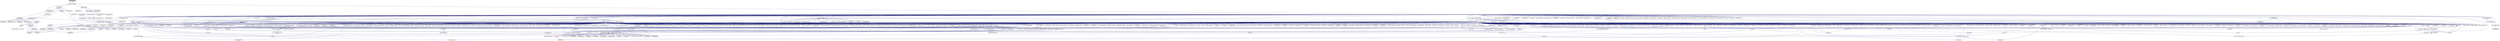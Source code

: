 digraph "copy_component.hpp"
{
  edge [fontname="Helvetica",fontsize="10",labelfontname="Helvetica",labelfontsize="10"];
  node [fontname="Helvetica",fontsize="10",shape=record];
  Node390 [label="copy_component.hpp",height=0.2,width=0.4,color="black", fillcolor="grey75", style="filled", fontcolor="black"];
  Node390 -> Node391 [dir="back",color="midnightblue",fontsize="10",style="solid",fontname="Helvetica"];
  Node391 [label="copy_component.hpp",height=0.2,width=0.4,color="black", fillcolor="white", style="filled",URL="$d4/ddd/copy__component_8hpp.html"];
  Node391 -> Node392 [dir="back",color="midnightblue",fontsize="10",style="solid",fontname="Helvetica"];
  Node392 [label="partitioned_vector\l_decl.hpp",height=0.2,width=0.4,color="black", fillcolor="white", style="filled",URL="$d2/d77/partitioned__vector__decl_8hpp.html"];
  Node392 -> Node393 [dir="back",color="midnightblue",fontsize="10",style="solid",fontname="Helvetica"];
  Node393 [label="partitioned_vector.hpp",height=0.2,width=0.4,color="black", fillcolor="white", style="filled",URL="$dc/d76/components_2containers_2partitioned__vector_2partitioned__vector_8hpp.html"];
  Node393 -> Node394 [dir="back",color="midnightblue",fontsize="10",style="solid",fontname="Helvetica"];
  Node394 [label="coarray.hpp",height=0.2,width=0.4,color="black", fillcolor="white", style="filled",URL="$d0/da7/coarray_8hpp.html"];
  Node394 -> Node395 [dir="back",color="midnightblue",fontsize="10",style="solid",fontname="Helvetica"];
  Node395 [label="coarray.cpp",height=0.2,width=0.4,color="black", fillcolor="white", style="filled",URL="$d8/d2c/coarray_8cpp.html"];
  Node394 -> Node396 [dir="back",color="midnightblue",fontsize="10",style="solid",fontname="Helvetica"];
  Node396 [label="coarray_all_reduce.cpp",height=0.2,width=0.4,color="black", fillcolor="white", style="filled",URL="$da/ddb/coarray__all__reduce_8cpp.html"];
  Node393 -> Node397 [dir="back",color="midnightblue",fontsize="10",style="solid",fontname="Helvetica"];
  Node397 [label="partitioned_vector\l_view.hpp",height=0.2,width=0.4,color="black", fillcolor="white", style="filled",URL="$da/dc2/components_2containers_2partitioned__vector_2partitioned__vector__view_8hpp.html"];
  Node397 -> Node394 [dir="back",color="midnightblue",fontsize="10",style="solid",fontname="Helvetica"];
  Node397 -> Node398 [dir="back",color="midnightblue",fontsize="10",style="solid",fontname="Helvetica"];
  Node398 [label="partitioned_vector\l_local_view.hpp",height=0.2,width=0.4,color="black", fillcolor="white", style="filled",URL="$d3/de6/partitioned__vector__local__view_8hpp.html"];
  Node398 -> Node399 [dir="back",color="midnightblue",fontsize="10",style="solid",fontname="Helvetica"];
  Node399 [label="partitioned_vector\l_view.hpp",height=0.2,width=0.4,color="black", fillcolor="white", style="filled",URL="$d9/db2/include_2partitioned__vector__view_8hpp.html"];
  Node399 -> Node400 [dir="back",color="midnightblue",fontsize="10",style="solid",fontname="Helvetica"];
  Node400 [label="partitioned_vector\l_subview.cpp",height=0.2,width=0.4,color="black", fillcolor="white", style="filled",URL="$dc/d09/partitioned__vector__subview_8cpp.html"];
  Node399 -> Node401 [dir="back",color="midnightblue",fontsize="10",style="solid",fontname="Helvetica"];
  Node401 [label="partitioned_vector\l_view.cpp",height=0.2,width=0.4,color="black", fillcolor="white", style="filled",URL="$d9/dcf/partitioned__vector__view_8cpp.html"];
  Node399 -> Node402 [dir="back",color="midnightblue",fontsize="10",style="solid",fontname="Helvetica"];
  Node402 [label="partitioned_vector\l_view_iterator.cpp",height=0.2,width=0.4,color="black", fillcolor="white", style="filled",URL="$d6/d94/partitioned__vector__view__iterator_8cpp.html"];
  Node398 -> Node400 [dir="back",color="midnightblue",fontsize="10",style="solid",fontname="Helvetica"];
  Node398 -> Node401 [dir="back",color="midnightblue",fontsize="10",style="solid",fontname="Helvetica"];
  Node397 -> Node399 [dir="back",color="midnightblue",fontsize="10",style="solid",fontname="Helvetica"];
  Node397 -> Node400 [dir="back",color="midnightblue",fontsize="10",style="solid",fontname="Helvetica"];
  Node397 -> Node401 [dir="back",color="midnightblue",fontsize="10",style="solid",fontname="Helvetica"];
  Node393 -> Node403 [dir="back",color="midnightblue",fontsize="10",style="solid",fontname="Helvetica"];
  Node403 [label="partitioned_vector.hpp",height=0.2,width=0.4,color="black", fillcolor="white", style="filled",URL="$d5/d83/include_2partitioned__vector_8hpp.html"];
  Node403 -> Node404 [dir="back",color="midnightblue",fontsize="10",style="solid",fontname="Helvetica"];
  Node404 [label="partitioned_vector\l_spmd_foreach.cpp",height=0.2,width=0.4,color="black", fillcolor="white", style="filled",URL="$db/d7c/partitioned__vector__spmd__foreach_8cpp.html"];
  Node403 -> Node405 [dir="back",color="midnightblue",fontsize="10",style="solid",fontname="Helvetica"];
  Node405 [label="transpose_serial_vector.cpp",height=0.2,width=0.4,color="black", fillcolor="white", style="filled",URL="$d4/d04/transpose__serial__vector_8cpp.html"];
  Node403 -> Node406 [dir="back",color="midnightblue",fontsize="10",style="solid",fontname="Helvetica"];
  Node406 [label="minmax_element_performance.cpp",height=0.2,width=0.4,color="black", fillcolor="white", style="filled",URL="$d9/d93/minmax__element__performance_8cpp.html"];
  Node403 -> Node407 [dir="back",color="midnightblue",fontsize="10",style="solid",fontname="Helvetica"];
  Node407 [label="partitioned_vector\l_2201.cpp",height=0.2,width=0.4,color="black", fillcolor="white", style="filled",URL="$dc/d39/partitioned__vector__2201_8cpp.html"];
  Node403 -> Node408 [dir="back",color="midnightblue",fontsize="10",style="solid",fontname="Helvetica"];
  Node408 [label="partitioned_vector\l_scan.hpp",height=0.2,width=0.4,color="black", fillcolor="white", style="filled",URL="$d7/dfb/partitioned__vector__scan_8hpp.html"];
  Node408 -> Node409 [dir="back",color="midnightblue",fontsize="10",style="solid",fontname="Helvetica"];
  Node409 [label="partitioned_vector\l_exclusive_scan.cpp",height=0.2,width=0.4,color="black", fillcolor="white", style="filled",URL="$d2/dda/partitioned__vector__exclusive__scan_8cpp.html"];
  Node408 -> Node410 [dir="back",color="midnightblue",fontsize="10",style="solid",fontname="Helvetica"];
  Node410 [label="partitioned_vector\l_inclusive_scan.cpp",height=0.2,width=0.4,color="black", fillcolor="white", style="filled",URL="$d0/dd9/partitioned__vector__inclusive__scan_8cpp.html"];
  Node403 -> Node411 [dir="back",color="midnightblue",fontsize="10",style="solid",fontname="Helvetica"];
  Node411 [label="partitioned_vector\l_find.cpp",height=0.2,width=0.4,color="black", fillcolor="white", style="filled",URL="$d7/d04/partitioned__vector__find_8cpp.html"];
  Node403 -> Node412 [dir="back",color="midnightblue",fontsize="10",style="solid",fontname="Helvetica"];
  Node412 [label="partitioned_vector\l_target.cpp",height=0.2,width=0.4,color="black", fillcolor="white", style="filled",URL="$d9/dd1/partitioned__vector__target_8cpp.html"];
  Node403 -> Node413 [dir="back",color="midnightblue",fontsize="10",style="solid",fontname="Helvetica"];
  Node413 [label="serialization_partitioned\l_vector.cpp",height=0.2,width=0.4,color="black", fillcolor="white", style="filled",URL="$dd/dc9/serialization__partitioned__vector_8cpp.html"];
  Node393 -> Node414 [dir="back",color="midnightblue",fontsize="10",style="solid",fontname="Helvetica"];
  Node414 [label="partitioned_vector\l_component.cpp",height=0.2,width=0.4,color="black", fillcolor="white", style="filled",URL="$dc/db9/partitioned__vector__component_8cpp.html"];
  Node393 -> Node415 [dir="back",color="midnightblue",fontsize="10",style="solid",fontname="Helvetica"];
  Node415 [label="partitioned_vector\l_component_double.cpp",height=0.2,width=0.4,color="black", fillcolor="white", style="filled",URL="$d7/d93/partitioned__vector__component__double_8cpp.html"];
  Node393 -> Node416 [dir="back",color="midnightblue",fontsize="10",style="solid",fontname="Helvetica"];
  Node416 [label="partitioned_vector\l_component_int.cpp",height=0.2,width=0.4,color="black", fillcolor="white", style="filled",URL="$d6/d01/partitioned__vector__component__int_8cpp.html"];
  Node393 -> Node417 [dir="back",color="midnightblue",fontsize="10",style="solid",fontname="Helvetica"];
  Node417 [label="partitioned_vector\l_component_std_string.cpp",height=0.2,width=0.4,color="black", fillcolor="white", style="filled",URL="$d8/df2/partitioned__vector__component__std__string_8cpp.html"];
  Node392 -> Node418 [dir="back",color="midnightblue",fontsize="10",style="solid",fontname="Helvetica"];
  Node418 [label="partitioned_vector\l_component_impl.hpp",height=0.2,width=0.4,color="black", fillcolor="white", style="filled",URL="$d1/d79/partitioned__vector__component__impl_8hpp.html"];
  Node418 -> Node419 [dir="back",color="midnightblue",fontsize="10",style="solid",fontname="Helvetica"];
  Node419 [label="partitioned_vector\l_component.hpp",height=0.2,width=0.4,color="black", fillcolor="white", style="filled",URL="$d6/d38/partitioned__vector__component_8hpp.html"];
  Node419 -> Node414 [dir="back",color="midnightblue",fontsize="10",style="solid",fontname="Helvetica"];
  Node419 -> Node415 [dir="back",color="midnightblue",fontsize="10",style="solid",fontname="Helvetica"];
  Node419 -> Node416 [dir="back",color="midnightblue",fontsize="10",style="solid",fontname="Helvetica"];
  Node419 -> Node417 [dir="back",color="midnightblue",fontsize="10",style="solid",fontname="Helvetica"];
  Node418 -> Node420 [dir="back",color="midnightblue",fontsize="10",style="solid",fontname="Helvetica"];
  Node420 [label="partitioned_vector\l_impl.hpp",height=0.2,width=0.4,color="black", fillcolor="white", style="filled",URL="$d0/db1/partitioned__vector__impl_8hpp.html"];
  Node420 -> Node393 [dir="back",color="midnightblue",fontsize="10",style="solid",fontname="Helvetica"];
  Node392 -> Node420 [dir="back",color="midnightblue",fontsize="10",style="solid",fontname="Helvetica"];
  Node392 -> Node421 [dir="back",color="midnightblue",fontsize="10",style="solid",fontname="Helvetica"];
  Node421 [label="partitioned_vector\l_predef.hpp",height=0.2,width=0.4,color="black", fillcolor="white", style="filled",URL="$d4/dc4/components_2containers_2partitioned__vector_2partitioned__vector__predef_8hpp.html"];
  Node421 -> Node422 [dir="back",color="midnightblue",fontsize="10",style="solid",fontname="Helvetica"];
  Node422 [label="partitioned_vector\l_predef.hpp",height=0.2,width=0.4,color="black", fillcolor="white", style="filled",URL="$db/dea/include_2partitioned__vector__predef_8hpp.html"];
  Node422 -> Node423 [dir="back",color="midnightblue",fontsize="10",style="solid",fontname="Helvetica"];
  Node423 [label="partitioned_vector\l_foreach.cpp",height=0.2,width=0.4,color="black", fillcolor="white", style="filled",URL="$df/d5f/partitioned__vector__foreach_8cpp.html"];
  Node422 -> Node400 [dir="back",color="midnightblue",fontsize="10",style="solid",fontname="Helvetica"];
  Node422 -> Node401 [dir="back",color="midnightblue",fontsize="10",style="solid",fontname="Helvetica"];
  Node422 -> Node402 [dir="back",color="midnightblue",fontsize="10",style="solid",fontname="Helvetica"];
  Node422 -> Node424 [dir="back",color="midnightblue",fontsize="10",style="solid",fontname="Helvetica"];
  Node424 [label="partitioned_vector\l_copy.cpp",height=0.2,width=0.4,color="black", fillcolor="white", style="filled",URL="$d9/d91/partitioned__vector__copy_8cpp.html"];
  Node422 -> Node409 [dir="back",color="midnightblue",fontsize="10",style="solid",fontname="Helvetica"];
  Node422 -> Node425 [dir="back",color="midnightblue",fontsize="10",style="solid",fontname="Helvetica"];
  Node425 [label="partitioned_vector\l_fill.cpp",height=0.2,width=0.4,color="black", fillcolor="white", style="filled",URL="$de/d66/partitioned__vector__fill_8cpp.html"];
  Node422 -> Node426 [dir="back",color="midnightblue",fontsize="10",style="solid",fontname="Helvetica"];
  Node426 [label="partitioned_vector\l_for_each.cpp",height=0.2,width=0.4,color="black", fillcolor="white", style="filled",URL="$de/dc8/partitioned__vector__for__each_8cpp.html"];
  Node422 -> Node427 [dir="back",color="midnightblue",fontsize="10",style="solid",fontname="Helvetica"];
  Node427 [label="partitioned_vector\l_handle_values.cpp",height=0.2,width=0.4,color="black", fillcolor="white", style="filled",URL="$dc/dcb/partitioned__vector__handle__values_8cpp.html"];
  Node422 -> Node410 [dir="back",color="midnightblue",fontsize="10",style="solid",fontname="Helvetica"];
  Node422 -> Node428 [dir="back",color="midnightblue",fontsize="10",style="solid",fontname="Helvetica"];
  Node428 [label="partitioned_vector\l_iter.cpp",height=0.2,width=0.4,color="black", fillcolor="white", style="filled",URL="$dc/ddf/partitioned__vector__iter_8cpp.html"];
  Node422 -> Node429 [dir="back",color="midnightblue",fontsize="10",style="solid",fontname="Helvetica"];
  Node429 [label="partitioned_vector\l_move.cpp",height=0.2,width=0.4,color="black", fillcolor="white", style="filled",URL="$d8/d25/partitioned__vector__move_8cpp.html"];
  Node422 -> Node430 [dir="back",color="midnightblue",fontsize="10",style="solid",fontname="Helvetica"];
  Node430 [label="partitioned_vector\l_reduce.cpp",height=0.2,width=0.4,color="black", fillcolor="white", style="filled",URL="$d0/d35/partitioned__vector__reduce_8cpp.html"];
  Node422 -> Node431 [dir="back",color="midnightblue",fontsize="10",style="solid",fontname="Helvetica"];
  Node431 [label="partitioned_vector\l_transform.cpp",height=0.2,width=0.4,color="black", fillcolor="white", style="filled",URL="$d5/dda/partitioned__vector__transform_8cpp.html"];
  Node422 -> Node432 [dir="back",color="midnightblue",fontsize="10",style="solid",fontname="Helvetica"];
  Node432 [label="partitioned_vector\l_transform_binary.cpp",height=0.2,width=0.4,color="black", fillcolor="white", style="filled",URL="$d8/d95/partitioned__vector__transform__binary_8cpp.html"];
  Node422 -> Node433 [dir="back",color="midnightblue",fontsize="10",style="solid",fontname="Helvetica"];
  Node433 [label="partitioned_vector\l_transform_reduce.cpp",height=0.2,width=0.4,color="black", fillcolor="white", style="filled",URL="$d7/dab/partitioned__vector__transform__reduce_8cpp.html"];
  Node422 -> Node434 [dir="back",color="midnightblue",fontsize="10",style="solid",fontname="Helvetica"];
  Node434 [label="partitioned_vector\l_transform_scan.cpp",height=0.2,width=0.4,color="black", fillcolor="white", style="filled",URL="$d5/d12/partitioned__vector__transform__scan_8cpp.html"];
  Node392 -> Node435 [dir="back",color="midnightblue",fontsize="10",style="solid",fontname="Helvetica"];
  Node435 [label="partitioned_vector.hpp",height=0.2,width=0.4,color="black", fillcolor="white", style="filled",URL="$de/d3e/runtime_2serialization_2partitioned__vector_8hpp.html"];
  Node435 -> Node436 [dir="back",color="midnightblue",fontsize="10",style="solid",fontname="Helvetica"];
  Node436 [label="serialization.hpp",height=0.2,width=0.4,color="black", fillcolor="white", style="filled",URL="$d8/d21/serialization_8hpp.html"];
  Node436 -> Node437 [dir="back",color="midnightblue",fontsize="10",style="solid",fontname="Helvetica"];
  Node437 [label="template_function_accumulator.cpp",height=0.2,width=0.4,color="black", fillcolor="white", style="filled",URL="$d5/d02/template__function__accumulator_8cpp.html"];
  Node436 -> Node438 [dir="back",color="midnightblue",fontsize="10",style="solid",fontname="Helvetica"];
  Node438 [label="cancelable_action.cpp",height=0.2,width=0.4,color="black", fillcolor="white", style="filled",URL="$d5/d0c/cancelable__action_8cpp.html"];
  Node436 -> Node439 [dir="back",color="midnightblue",fontsize="10",style="solid",fontname="Helvetica"];
  Node439 [label="hello_world_component.hpp",height=0.2,width=0.4,color="black", fillcolor="white", style="filled",URL="$df/df0/hello__world__component_8hpp.html"];
  Node439 -> Node440 [dir="back",color="midnightblue",fontsize="10",style="solid",fontname="Helvetica"];
  Node440 [label="hello_world_client.cpp",height=0.2,width=0.4,color="black", fillcolor="white", style="filled",URL="$d5/da6/hello__world__client_8cpp.html"];
  Node439 -> Node441 [dir="back",color="midnightblue",fontsize="10",style="solid",fontname="Helvetica"];
  Node441 [label="hello_world_component.cpp",height=0.2,width=0.4,color="black", fillcolor="white", style="filled",URL="$d8/daa/hello__world__component_8cpp.html"];
  Node436 -> Node442 [dir="back",color="midnightblue",fontsize="10",style="solid",fontname="Helvetica"];
  Node442 [label="dimension.cpp",height=0.2,width=0.4,color="black", fillcolor="white", style="filled",URL="$db/d4a/interpolate1d_2interpolate1d_2dimension_8cpp.html"];
  Node436 -> Node443 [dir="back",color="midnightblue",fontsize="10",style="solid",fontname="Helvetica"];
  Node443 [label="dimension.hpp",height=0.2,width=0.4,color="black", fillcolor="white", style="filled",URL="$dc/da5/interpolate1d_2interpolate1d_2dimension_8hpp.html"];
  Node443 -> Node442 [dir="back",color="midnightblue",fontsize="10",style="solid",fontname="Helvetica"];
  Node443 -> Node444 [dir="back",color="midnightblue",fontsize="10",style="solid",fontname="Helvetica"];
  Node444 [label="partition.hpp",height=0.2,width=0.4,color="black", fillcolor="white", style="filled",URL="$d0/dff/examples_2interpolate1d_2interpolate1d_2server_2partition_8hpp.html"];
  Node444 -> Node445 [dir="back",color="midnightblue",fontsize="10",style="solid",fontname="Helvetica"];
  Node445 [label="partition.hpp",height=0.2,width=0.4,color="black", fillcolor="white", style="filled",URL="$d0/d7a/examples_2interpolate1d_2interpolate1d_2partition_8hpp.html"];
  Node445 -> Node446 [dir="back",color="midnightblue",fontsize="10",style="solid",fontname="Helvetica"];
  Node446 [label="interpolate1d.cpp",height=0.2,width=0.4,color="black", fillcolor="white", style="filled",URL="$d0/d05/interpolate1d_8cpp.html"];
  Node445 -> Node447 [dir="back",color="midnightblue",fontsize="10",style="solid",fontname="Helvetica"];
  Node447 [label="interpolate1d.hpp",height=0.2,width=0.4,color="red", fillcolor="white", style="filled",URL="$d4/dc7/interpolate1d_8hpp.html"];
  Node447 -> Node446 [dir="back",color="midnightblue",fontsize="10",style="solid",fontname="Helvetica"];
  Node444 -> Node449 [dir="back",color="midnightblue",fontsize="10",style="solid",fontname="Helvetica"];
  Node449 [label="partition.cpp",height=0.2,width=0.4,color="black", fillcolor="white", style="filled",URL="$d0/d4f/examples_2interpolate1d_2interpolate1d_2server_2partition_8cpp.html"];
  Node436 -> Node450 [dir="back",color="midnightblue",fontsize="10",style="solid",fontname="Helvetica"];
  Node450 [label="fractals_struct.cpp",height=0.2,width=0.4,color="black", fillcolor="white", style="filled",URL="$d8/d2f/fractals__struct_8cpp.html"];
  Node436 -> Node451 [dir="back",color="midnightblue",fontsize="10",style="solid",fontname="Helvetica"];
  Node451 [label="pingpong.cpp",height=0.2,width=0.4,color="black", fillcolor="white", style="filled",URL="$dd/d4d/pingpong_8cpp.html"];
  Node436 -> Node452 [dir="back",color="midnightblue",fontsize="10",style="solid",fontname="Helvetica"];
  Node452 [label="sierpinski.cpp",height=0.2,width=0.4,color="black", fillcolor="white", style="filled",URL="$d3/d7e/sierpinski_8cpp.html"];
  Node436 -> Node453 [dir="back",color="midnightblue",fontsize="10",style="solid",fontname="Helvetica"];
  Node453 [label="dimension.cpp",height=0.2,width=0.4,color="black", fillcolor="white", style="filled",URL="$d8/db3/sheneos_2sheneos_2dimension_8cpp.html"];
  Node436 -> Node454 [dir="back",color="midnightblue",fontsize="10",style="solid",fontname="Helvetica"];
  Node454 [label="configuration.cpp",height=0.2,width=0.4,color="black", fillcolor="white", style="filled",URL="$df/d22/configuration_8cpp.html"];
  Node436 -> Node455 [dir="back",color="midnightblue",fontsize="10",style="solid",fontname="Helvetica"];
  Node455 [label="transpose_block_numa.cpp",height=0.2,width=0.4,color="black", fillcolor="white", style="filled",URL="$dd/d3b/transpose__block__numa_8cpp.html"];
  Node436 -> Node456 [dir="back",color="midnightblue",fontsize="10",style="solid",fontname="Helvetica"];
  Node456 [label="osu_bcast.cpp",height=0.2,width=0.4,color="black", fillcolor="white", style="filled",URL="$d3/dca/osu__bcast_8cpp.html"];
  Node436 -> Node457 [dir="back",color="midnightblue",fontsize="10",style="solid",fontname="Helvetica"];
  Node457 [label="osu_bibw.cpp",height=0.2,width=0.4,color="black", fillcolor="white", style="filled",URL="$d2/d04/osu__bibw_8cpp.html"];
  Node436 -> Node458 [dir="back",color="midnightblue",fontsize="10",style="solid",fontname="Helvetica"];
  Node458 [label="osu_bw.cpp",height=0.2,width=0.4,color="black", fillcolor="white", style="filled",URL="$d4/d20/osu__bw_8cpp.html"];
  Node436 -> Node459 [dir="back",color="midnightblue",fontsize="10",style="solid",fontname="Helvetica"];
  Node459 [label="osu_latency.cpp",height=0.2,width=0.4,color="black", fillcolor="white", style="filled",URL="$df/d58/osu__latency_8cpp.html"];
  Node436 -> Node460 [dir="back",color="midnightblue",fontsize="10",style="solid",fontname="Helvetica"];
  Node460 [label="osu_multi_lat.cpp",height=0.2,width=0.4,color="black", fillcolor="white", style="filled",URL="$d7/d91/osu__multi__lat_8cpp.html"];
  Node436 -> Node461 [dir="back",color="midnightblue",fontsize="10",style="solid",fontname="Helvetica"];
  Node461 [label="pingpong_performance.cpp",height=0.2,width=0.4,color="black", fillcolor="white", style="filled",URL="$de/d03/pingpong__performance_8cpp.html"];
  Node436 -> Node462 [dir="back",color="midnightblue",fontsize="10",style="solid",fontname="Helvetica"];
  Node462 [label="action_move_semantics.cpp",height=0.2,width=0.4,color="black", fillcolor="white", style="filled",URL="$d4/db3/action__move__semantics_8cpp.html"];
  Node436 -> Node463 [dir="back",color="midnightblue",fontsize="10",style="solid",fontname="Helvetica"];
  Node463 [label="movable_objects.cpp",height=0.2,width=0.4,color="black", fillcolor="white", style="filled",URL="$d8/d65/movable__objects_8cpp.html"];
  Node436 -> Node464 [dir="back",color="midnightblue",fontsize="10",style="solid",fontname="Helvetica"];
  Node464 [label="duplicate_id_registration\l_1596.cpp",height=0.2,width=0.4,color="black", fillcolor="white", style="filled",URL="$db/d8d/duplicate__id__registration__1596_8cpp.html"];
  Node436 -> Node465 [dir="back",color="midnightblue",fontsize="10",style="solid",fontname="Helvetica"];
  Node465 [label="zero_copy_parcels_1001.cpp",height=0.2,width=0.4,color="black", fillcolor="white", style="filled",URL="$da/dfd/zero__copy__parcels__1001_8cpp.html"];
  Node436 -> Node466 [dir="back",color="midnightblue",fontsize="10",style="solid",fontname="Helvetica"];
  Node466 [label="managed_refcnt_checker.cpp",height=0.2,width=0.4,color="black", fillcolor="white", style="filled",URL="$d3/d8d/managed__refcnt__checker_8cpp.html"];
  Node436 -> Node467 [dir="back",color="midnightblue",fontsize="10",style="solid",fontname="Helvetica"];
  Node467 [label="simple_mobile_object.cpp",height=0.2,width=0.4,color="black", fillcolor="white", style="filled",URL="$d2/da7/simple__mobile__object_8cpp.html"];
  Node436 -> Node468 [dir="back",color="midnightblue",fontsize="10",style="solid",fontname="Helvetica"];
  Node468 [label="simple_refcnt_checker.cpp",height=0.2,width=0.4,color="black", fillcolor="white", style="filled",URL="$df/d16/simple__refcnt__checker_8cpp.html"];
  Node436 -> Node469 [dir="back",color="midnightblue",fontsize="10",style="solid",fontname="Helvetica"];
  Node469 [label="copy_component.cpp",height=0.2,width=0.4,color="black", fillcolor="white", style="filled",URL="$d5/d8d/copy__component_8cpp.html"];
  Node436 -> Node470 [dir="back",color="midnightblue",fontsize="10",style="solid",fontname="Helvetica"];
  Node470 [label="get_gid.cpp",height=0.2,width=0.4,color="black", fillcolor="white", style="filled",URL="$dc/dc1/get__gid_8cpp.html"];
  Node436 -> Node471 [dir="back",color="midnightblue",fontsize="10",style="solid",fontname="Helvetica"];
  Node471 [label="migrate_component.cpp",height=0.2,width=0.4,color="black", fillcolor="white", style="filled",URL="$dc/d78/migrate__component_8cpp.html"];
  Node436 -> Node472 [dir="back",color="midnightblue",fontsize="10",style="solid",fontname="Helvetica"];
  Node472 [label="migrate_component_to\l_storage.cpp",height=0.2,width=0.4,color="black", fillcolor="white", style="filled",URL="$dd/d02/migrate__component__to__storage_8cpp.html"];
  Node436 -> Node413 [dir="back",color="midnightblue",fontsize="10",style="solid",fontname="Helvetica"];
  Node391 -> Node420 [dir="back",color="midnightblue",fontsize="10",style="solid",fontname="Helvetica"];
  Node391 -> Node473 [dir="back",color="midnightblue",fontsize="10",style="solid",fontname="Helvetica"];
  Node473 [label="unordered_map.hpp",height=0.2,width=0.4,color="black", fillcolor="white", style="filled",URL="$d9/ddf/hpx_2components_2containers_2unordered_2unordered__map_8hpp.html"];
  Node473 -> Node474 [dir="back",color="midnightblue",fontsize="10",style="solid",fontname="Helvetica"];
  Node474 [label="component_storage.hpp",height=0.2,width=0.4,color="black", fillcolor="white", style="filled",URL="$d6/d36/components_2component__storage_2server_2component__storage_8hpp.html"];
  Node474 -> Node475 [dir="back",color="midnightblue",fontsize="10",style="solid",fontname="Helvetica"];
  Node475 [label="component_storage.hpp",height=0.2,width=0.4,color="black", fillcolor="white", style="filled",URL="$d0/dd6/components_2component__storage_2component__storage_8hpp.html"];
  Node475 -> Node476 [dir="back",color="midnightblue",fontsize="10",style="solid",fontname="Helvetica"];
  Node476 [label="migrate_to_storage.hpp",height=0.2,width=0.4,color="black", fillcolor="white", style="filled",URL="$da/d18/migrate__to__storage_8hpp.html"];
  Node476 -> Node477 [dir="back",color="midnightblue",fontsize="10",style="solid",fontname="Helvetica"];
  Node477 [label="component_storage.hpp",height=0.2,width=0.4,color="black", fillcolor="white", style="filled",URL="$d4/dfe/include_2component__storage_8hpp.html"];
  Node477 -> Node472 [dir="back",color="midnightblue",fontsize="10",style="solid",fontname="Helvetica"];
  Node475 -> Node477 [dir="back",color="midnightblue",fontsize="10",style="solid",fontname="Helvetica"];
  Node475 -> Node478 [dir="back",color="midnightblue",fontsize="10",style="solid",fontname="Helvetica"];
  Node478 [label="component_storage.cpp",height=0.2,width=0.4,color="black", fillcolor="white", style="filled",URL="$d4/ddf/component__storage_8cpp.html"];
  Node474 -> Node479 [dir="back",color="midnightblue",fontsize="10",style="solid",fontname="Helvetica"];
  Node479 [label="migrate_from_storage.hpp",height=0.2,width=0.4,color="black", fillcolor="white", style="filled",URL="$d3/d9f/server_2migrate__from__storage_8hpp.html"];
  Node479 -> Node480 [dir="back",color="midnightblue",fontsize="10",style="solid",fontname="Helvetica"];
  Node480 [label="migrate_from_storage.hpp",height=0.2,width=0.4,color="black", fillcolor="white", style="filled",URL="$db/d0f/migrate__from__storage_8hpp.html"];
  Node480 -> Node477 [dir="back",color="midnightblue",fontsize="10",style="solid",fontname="Helvetica"];
  Node474 -> Node481 [dir="back",color="midnightblue",fontsize="10",style="solid",fontname="Helvetica"];
  Node481 [label="migrate_to_storage.hpp",height=0.2,width=0.4,color="black", fillcolor="white", style="filled",URL="$d4/d4c/server_2migrate__to__storage_8hpp.html"];
  Node481 -> Node476 [dir="back",color="midnightblue",fontsize="10",style="solid",fontname="Helvetica"];
  Node481 -> Node482 [dir="back",color="midnightblue",fontsize="10",style="solid",fontname="Helvetica"];
  Node482 [label="component_module.cpp",height=0.2,width=0.4,color="black", fillcolor="white", style="filled",URL="$de/dc1/component__storage_2component__module_8cpp.html"];
  Node474 -> Node483 [dir="back",color="midnightblue",fontsize="10",style="solid",fontname="Helvetica"];
  Node483 [label="component_storage_server.cpp",height=0.2,width=0.4,color="black", fillcolor="white", style="filled",URL="$d4/dcb/component__storage__server_8cpp.html"];
  Node473 -> Node484 [dir="back",color="midnightblue",fontsize="10",style="solid",fontname="Helvetica"];
  Node484 [label="unordered_map.hpp",height=0.2,width=0.4,color="black", fillcolor="white", style="filled",URL="$d6/d06/hpx_2include_2unordered__map_8hpp.html"];
  Node484 -> Node485 [dir="back",color="midnightblue",fontsize="10",style="solid",fontname="Helvetica"];
  Node485 [label="unordered_map.cpp",height=0.2,width=0.4,color="black", fillcolor="white", style="filled",URL="$d1/d75/unordered__map_8cpp.html"];
  Node473 -> Node486 [dir="back",color="midnightblue",fontsize="10",style="solid",fontname="Helvetica"];
  Node486 [label="partition_unordered\l_map_component.cpp",height=0.2,width=0.4,color="black", fillcolor="white", style="filled",URL="$d5/d34/partition__unordered__map__component_8cpp.html"];
  Node391 -> Node487 [dir="back",color="midnightblue",fontsize="10",style="solid",fontname="Helvetica"];
  Node487 [label="components.hpp",height=0.2,width=0.4,color="black", fillcolor="white", style="filled",URL="$d2/d8d/components_8hpp.html"];
  Node487 -> Node488 [dir="back",color="midnightblue",fontsize="10",style="solid",fontname="Helvetica"];
  Node488 [label="accumulator.hpp",height=0.2,width=0.4,color="black", fillcolor="white", style="filled",URL="$d4/d9d/server_2accumulator_8hpp.html"];
  Node488 -> Node489 [dir="back",color="midnightblue",fontsize="10",style="solid",fontname="Helvetica"];
  Node489 [label="accumulator.cpp",height=0.2,width=0.4,color="black", fillcolor="white", style="filled",URL="$d1/d81/accumulator_8cpp.html"];
  Node488 -> Node490 [dir="back",color="midnightblue",fontsize="10",style="solid",fontname="Helvetica"];
  Node490 [label="accumulator.hpp",height=0.2,width=0.4,color="black", fillcolor="white", style="filled",URL="$d8/d5e/accumulator_8hpp.html"];
  Node490 -> Node491 [dir="back",color="midnightblue",fontsize="10",style="solid",fontname="Helvetica"];
  Node491 [label="accumulator_client.cpp",height=0.2,width=0.4,color="black", fillcolor="white", style="filled",URL="$d7/dd0/accumulator__client_8cpp.html"];
  Node487 -> Node490 [dir="back",color="midnightblue",fontsize="10",style="solid",fontname="Helvetica"];
  Node487 -> Node492 [dir="back",color="midnightblue",fontsize="10",style="solid",fontname="Helvetica"];
  Node492 [label="template_accumulator.hpp",height=0.2,width=0.4,color="black", fillcolor="white", style="filled",URL="$d0/d3f/server_2template__accumulator_8hpp.html"];
  Node492 -> Node493 [dir="back",color="midnightblue",fontsize="10",style="solid",fontname="Helvetica"];
  Node493 [label="template_accumulator.hpp",height=0.2,width=0.4,color="black", fillcolor="white", style="filled",URL="$dd/da9/template__accumulator_8hpp.html"];
  Node493 -> Node494 [dir="back",color="midnightblue",fontsize="10",style="solid",fontname="Helvetica"];
  Node494 [label="template_accumulator\l_client.cpp",height=0.2,width=0.4,color="black", fillcolor="white", style="filled",URL="$df/d93/template__accumulator__client_8cpp.html"];
  Node487 -> Node495 [dir="back",color="midnightblue",fontsize="10",style="solid",fontname="Helvetica"];
  Node495 [label="template_function_accumulator.hpp",height=0.2,width=0.4,color="black", fillcolor="white", style="filled",URL="$d7/da6/server_2template__function__accumulator_8hpp.html"];
  Node495 -> Node437 [dir="back",color="midnightblue",fontsize="10",style="solid",fontname="Helvetica"];
  Node495 -> Node496 [dir="back",color="midnightblue",fontsize="10",style="solid",fontname="Helvetica"];
  Node496 [label="template_function_accumulator.hpp",height=0.2,width=0.4,color="black", fillcolor="white", style="filled",URL="$d3/de9/template__function__accumulator_8hpp.html"];
  Node496 -> Node497 [dir="back",color="midnightblue",fontsize="10",style="solid",fontname="Helvetica"];
  Node497 [label="template_function_accumulator\l_client.cpp",height=0.2,width=0.4,color="black", fillcolor="white", style="filled",URL="$d0/dc6/template__function__accumulator__client_8cpp.html"];
  Node487 -> Node493 [dir="back",color="midnightblue",fontsize="10",style="solid",fontname="Helvetica"];
  Node487 -> Node437 [dir="back",color="midnightblue",fontsize="10",style="solid",fontname="Helvetica"];
  Node487 -> Node496 [dir="back",color="midnightblue",fontsize="10",style="solid",fontname="Helvetica"];
  Node487 -> Node498 [dir="back",color="midnightblue",fontsize="10",style="solid",fontname="Helvetica"];
  Node498 [label="allgather_module.cpp",height=0.2,width=0.4,color="black", fillcolor="white", style="filled",URL="$df/de4/allgather__module_8cpp.html"];
  Node487 -> Node499 [dir="back",color="midnightblue",fontsize="10",style="solid",fontname="Helvetica"];
  Node499 [label="allgather.hpp",height=0.2,width=0.4,color="black", fillcolor="white", style="filled",URL="$d4/d4a/allgather_8hpp.html"];
  Node499 -> Node498 [dir="back",color="midnightblue",fontsize="10",style="solid",fontname="Helvetica"];
  Node499 -> Node500 [dir="back",color="midnightblue",fontsize="10",style="solid",fontname="Helvetica"];
  Node500 [label="allgather.cpp",height=0.2,width=0.4,color="black", fillcolor="white", style="filled",URL="$d7/d06/allgather_8cpp.html"];
  Node499 -> Node501 [dir="back",color="midnightblue",fontsize="10",style="solid",fontname="Helvetica"];
  Node501 [label="ag_client.cpp",height=0.2,width=0.4,color="black", fillcolor="white", style="filled",URL="$d4/d5d/ag__client_8cpp.html"];
  Node487 -> Node502 [dir="back",color="midnightblue",fontsize="10",style="solid",fontname="Helvetica"];
  Node502 [label="allgather_and_gate.hpp",height=0.2,width=0.4,color="black", fillcolor="white", style="filled",URL="$d9/dbb/allgather__and__gate_8hpp.html"];
  Node502 -> Node498 [dir="back",color="midnightblue",fontsize="10",style="solid",fontname="Helvetica"];
  Node502 -> Node503 [dir="back",color="midnightblue",fontsize="10",style="solid",fontname="Helvetica"];
  Node503 [label="allgather_and_gate.cpp",height=0.2,width=0.4,color="black", fillcolor="white", style="filled",URL="$d1/d56/allgather__and__gate_8cpp.html"];
  Node502 -> Node501 [dir="back",color="midnightblue",fontsize="10",style="solid",fontname="Helvetica"];
  Node487 -> Node438 [dir="back",color="midnightblue",fontsize="10",style="solid",fontname="Helvetica"];
  Node487 -> Node504 [dir="back",color="midnightblue",fontsize="10",style="solid",fontname="Helvetica"];
  Node504 [label="cancelable_action.hpp",height=0.2,width=0.4,color="black", fillcolor="white", style="filled",URL="$d5/d4d/server_2cancelable__action_8hpp.html"];
  Node504 -> Node438 [dir="back",color="midnightblue",fontsize="10",style="solid",fontname="Helvetica"];
  Node504 -> Node505 [dir="back",color="midnightblue",fontsize="10",style="solid",fontname="Helvetica"];
  Node505 [label="cancelable_action.hpp",height=0.2,width=0.4,color="black", fillcolor="white", style="filled",URL="$d0/da3/stubs_2cancelable__action_8hpp.html"];
  Node505 -> Node506 [dir="back",color="midnightblue",fontsize="10",style="solid",fontname="Helvetica"];
  Node506 [label="cancelable_action.hpp",height=0.2,width=0.4,color="black", fillcolor="white", style="filled",URL="$d6/d28/cancelable__action_8hpp.html"];
  Node506 -> Node507 [dir="back",color="midnightblue",fontsize="10",style="solid",fontname="Helvetica"];
  Node507 [label="cancelable_action_client.cpp",height=0.2,width=0.4,color="black", fillcolor="white", style="filled",URL="$d1/db8/cancelable__action__client_8cpp.html"];
  Node487 -> Node506 [dir="back",color="midnightblue",fontsize="10",style="solid",fontname="Helvetica"];
  Node487 -> Node439 [dir="back",color="midnightblue",fontsize="10",style="solid",fontname="Helvetica"];
  Node487 -> Node508 [dir="back",color="midnightblue",fontsize="10",style="solid",fontname="Helvetica"];
  Node508 [label="row.hpp",height=0.2,width=0.4,color="black", fillcolor="white", style="filled",URL="$de/d74/server_2row_8hpp.html"];
  Node508 -> Node509 [dir="back",color="midnightblue",fontsize="10",style="solid",fontname="Helvetica"];
  Node509 [label="row.hpp",height=0.2,width=0.4,color="black", fillcolor="white", style="filled",URL="$dc/d69/row_8hpp.html"];
  Node509 -> Node510 [dir="back",color="midnightblue",fontsize="10",style="solid",fontname="Helvetica"];
  Node510 [label="grid.hpp",height=0.2,width=0.4,color="black", fillcolor="white", style="filled",URL="$dc/d8a/grid_8hpp.html"];
  Node510 -> Node511 [dir="back",color="midnightblue",fontsize="10",style="solid",fontname="Helvetica"];
  Node511 [label="jacobi.cpp",height=0.2,width=0.4,color="black", fillcolor="white", style="filled",URL="$d2/d27/jacobi_8cpp.html"];
  Node510 -> Node512 [dir="back",color="midnightblue",fontsize="10",style="solid",fontname="Helvetica"];
  Node512 [label="solver.hpp",height=0.2,width=0.4,color="black", fillcolor="white", style="filled",URL="$db/d9a/server_2solver_8hpp.html"];
  Node512 -> Node513 [dir="back",color="midnightblue",fontsize="10",style="solid",fontname="Helvetica"];
  Node513 [label="solver.hpp",height=0.2,width=0.4,color="black", fillcolor="white", style="filled",URL="$d2/d1c/solver_8hpp.html"];
  Node513 -> Node511 [dir="back",color="midnightblue",fontsize="10",style="solid",fontname="Helvetica"];
  Node512 -> Node514 [dir="back",color="midnightblue",fontsize="10",style="solid",fontname="Helvetica"];
  Node514 [label="solver.cpp",height=0.2,width=0.4,color="black", fillcolor="white", style="filled",URL="$d6/d94/solver_8cpp.html"];
  Node510 -> Node513 [dir="back",color="midnightblue",fontsize="10",style="solid",fontname="Helvetica"];
  Node510 -> Node515 [dir="back",color="midnightblue",fontsize="10",style="solid",fontname="Helvetica"];
  Node515 [label="grid.cpp",height=0.2,width=0.4,color="black", fillcolor="white", style="filled",URL="$d6/d1b/jacobi__component_2grid_8cpp.html"];
  Node509 -> Node516 [dir="back",color="midnightblue",fontsize="10",style="solid",fontname="Helvetica"];
  Node516 [label="stencil_iterator.hpp",height=0.2,width=0.4,color="black", fillcolor="white", style="filled",URL="$dc/d5c/server_2stencil__iterator_8hpp.html"];
  Node516 -> Node512 [dir="back",color="midnightblue",fontsize="10",style="solid",fontname="Helvetica"];
  Node516 -> Node517 [dir="back",color="midnightblue",fontsize="10",style="solid",fontname="Helvetica"];
  Node517 [label="stencil_iterator.cpp",height=0.2,width=0.4,color="black", fillcolor="white", style="filled",URL="$d6/de1/server_2stencil__iterator_8cpp.html"];
  Node516 -> Node518 [dir="back",color="midnightblue",fontsize="10",style="solid",fontname="Helvetica"];
  Node518 [label="stencil_iterator.cpp",height=0.2,width=0.4,color="black", fillcolor="white", style="filled",URL="$d7/d71/stencil__iterator_8cpp.html"];
  Node509 -> Node515 [dir="back",color="midnightblue",fontsize="10",style="solid",fontname="Helvetica"];
  Node508 -> Node519 [dir="back",color="midnightblue",fontsize="10",style="solid",fontname="Helvetica"];
  Node519 [label="row.cpp",height=0.2,width=0.4,color="black", fillcolor="white", style="filled",URL="$d3/d86/server_2row_8cpp.html"];
  Node487 -> Node516 [dir="back",color="midnightblue",fontsize="10",style="solid",fontname="Helvetica"];
  Node487 -> Node512 [dir="back",color="midnightblue",fontsize="10",style="solid",fontname="Helvetica"];
  Node487 -> Node520 [dir="back",color="midnightblue",fontsize="10",style="solid",fontname="Helvetica"];
  Node520 [label="jacobi_component.cpp",height=0.2,width=0.4,color="black", fillcolor="white", style="filled",URL="$d1/d25/jacobi__component_8cpp.html"];
  Node487 -> Node521 [dir="back",color="midnightblue",fontsize="10",style="solid",fontname="Helvetica"];
  Node521 [label="nqueen.hpp",height=0.2,width=0.4,color="black", fillcolor="white", style="filled",URL="$de/d58/server_2nqueen_8hpp.html"];
  Node521 -> Node522 [dir="back",color="midnightblue",fontsize="10",style="solid",fontname="Helvetica"];
  Node522 [label="nqueen.cpp",height=0.2,width=0.4,color="black", fillcolor="white", style="filled",URL="$db/dca/nqueen_8cpp.html"];
  Node521 -> Node523 [dir="back",color="midnightblue",fontsize="10",style="solid",fontname="Helvetica"];
  Node523 [label="nqueen.hpp",height=0.2,width=0.4,color="black", fillcolor="white", style="filled",URL="$da/dfd/stubs_2nqueen_8hpp.html"];
  Node523 -> Node524 [dir="back",color="midnightblue",fontsize="10",style="solid",fontname="Helvetica"];
  Node524 [label="nqueen.hpp",height=0.2,width=0.4,color="black", fillcolor="white", style="filled",URL="$d0/d07/nqueen_8hpp.html"];
  Node524 -> Node525 [dir="back",color="midnightblue",fontsize="10",style="solid",fontname="Helvetica"];
  Node525 [label="nqueen_client.cpp",height=0.2,width=0.4,color="black", fillcolor="white", style="filled",URL="$d3/d5e/nqueen__client_8cpp.html"];
  Node487 -> Node526 [dir="back",color="midnightblue",fontsize="10",style="solid",fontname="Helvetica"];
  Node526 [label="sine.cpp",height=0.2,width=0.4,color="black", fillcolor="white", style="filled",URL="$d3/d0d/server_2sine_8cpp.html"];
  Node487 -> Node527 [dir="back",color="midnightblue",fontsize="10",style="solid",fontname="Helvetica"];
  Node527 [label="component_ctors.cpp",height=0.2,width=0.4,color="black", fillcolor="white", style="filled",URL="$d3/d2a/component__ctors_8cpp.html"];
  Node487 -> Node528 [dir="back",color="midnightblue",fontsize="10",style="solid",fontname="Helvetica"];
  Node528 [label="component_in_executable.cpp",height=0.2,width=0.4,color="black", fillcolor="white", style="filled",URL="$d8/d4b/component__in__executable_8cpp.html"];
  Node487 -> Node529 [dir="back",color="midnightblue",fontsize="10",style="solid",fontname="Helvetica"];
  Node529 [label="component_inheritance.cpp",height=0.2,width=0.4,color="black", fillcolor="white", style="filled",URL="$d8/d55/component__inheritance_8cpp.html"];
  Node487 -> Node530 [dir="back",color="midnightblue",fontsize="10",style="solid",fontname="Helvetica"];
  Node530 [label="component_with_executor.cpp",height=0.2,width=0.4,color="black", fillcolor="white", style="filled",URL="$d4/d20/component__with__executor_8cpp.html"];
  Node487 -> Node531 [dir="back",color="midnightblue",fontsize="10",style="solid",fontname="Helvetica"];
  Node531 [label="factorial.cpp",height=0.2,width=0.4,color="black", fillcolor="white", style="filled",URL="$d9/d00/factorial_8cpp.html"];
  Node487 -> Node532 [dir="back",color="midnightblue",fontsize="10",style="solid",fontname="Helvetica"];
  Node532 [label="hello_world.cpp",height=0.2,width=0.4,color="black", fillcolor="white", style="filled",URL="$d0/d67/hello__world_8cpp.html"];
  Node487 -> Node533 [dir="back",color="midnightblue",fontsize="10",style="solid",fontname="Helvetica"];
  Node533 [label="latch_local.cpp",height=0.2,width=0.4,color="black", fillcolor="white", style="filled",URL="$dd/dd3/latch__local_8cpp.html"];
  Node487 -> Node534 [dir="back",color="midnightblue",fontsize="10",style="solid",fontname="Helvetica"];
  Node534 [label="latch_remote.cpp",height=0.2,width=0.4,color="black", fillcolor="white", style="filled",URL="$df/d59/latch__remote_8cpp.html"];
  Node487 -> Node451 [dir="back",color="midnightblue",fontsize="10",style="solid",fontname="Helvetica"];
  Node487 -> Node535 [dir="back",color="midnightblue",fontsize="10",style="solid",fontname="Helvetica"];
  Node535 [label="random_mem_access.hpp",height=0.2,width=0.4,color="black", fillcolor="white", style="filled",URL="$d0/d19/server_2random__mem__access_8hpp.html"];
  Node535 -> Node536 [dir="back",color="midnightblue",fontsize="10",style="solid",fontname="Helvetica"];
  Node536 [label="random_mem_access.cpp",height=0.2,width=0.4,color="black", fillcolor="white", style="filled",URL="$d1/d51/random__mem__access_8cpp.html"];
  Node535 -> Node537 [dir="back",color="midnightblue",fontsize="10",style="solid",fontname="Helvetica"];
  Node537 [label="random_mem_access.hpp",height=0.2,width=0.4,color="black", fillcolor="white", style="filled",URL="$d3/d32/stubs_2random__mem__access_8hpp.html"];
  Node537 -> Node538 [dir="back",color="midnightblue",fontsize="10",style="solid",fontname="Helvetica"];
  Node538 [label="random_mem_access.hpp",height=0.2,width=0.4,color="black", fillcolor="white", style="filled",URL="$db/de8/random__mem__access_8hpp.html"];
  Node538 -> Node539 [dir="back",color="midnightblue",fontsize="10",style="solid",fontname="Helvetica"];
  Node539 [label="random_mem_access_client.cpp",height=0.2,width=0.4,color="black", fillcolor="white", style="filled",URL="$df/d1b/random__mem__access__client_8cpp.html"];
  Node487 -> Node540 [dir="back",color="midnightblue",fontsize="10",style="solid",fontname="Helvetica"];
  Node540 [label="sheneos_compare.cpp",height=0.2,width=0.4,color="black", fillcolor="white", style="filled",URL="$dc/d11/sheneos__compare_8cpp.html"];
  Node487 -> Node541 [dir="back",color="midnightblue",fontsize="10",style="solid",fontname="Helvetica"];
  Node541 [label="throttle.hpp",height=0.2,width=0.4,color="black", fillcolor="white", style="filled",URL="$db/dc9/server_2throttle_8hpp.html"];
  Node541 -> Node542 [dir="back",color="midnightblue",fontsize="10",style="solid",fontname="Helvetica"];
  Node542 [label="throttle.cpp",height=0.2,width=0.4,color="black", fillcolor="white", style="filled",URL="$de/d56/server_2throttle_8cpp.html"];
  Node541 -> Node543 [dir="back",color="midnightblue",fontsize="10",style="solid",fontname="Helvetica"];
  Node543 [label="throttle.hpp",height=0.2,width=0.4,color="black", fillcolor="white", style="filled",URL="$d5/dec/stubs_2throttle_8hpp.html"];
  Node543 -> Node544 [dir="back",color="midnightblue",fontsize="10",style="solid",fontname="Helvetica"];
  Node544 [label="throttle.hpp",height=0.2,width=0.4,color="black", fillcolor="white", style="filled",URL="$d2/d2e/throttle_8hpp.html"];
  Node544 -> Node545 [dir="back",color="midnightblue",fontsize="10",style="solid",fontname="Helvetica"];
  Node545 [label="throttle.cpp",height=0.2,width=0.4,color="black", fillcolor="white", style="filled",URL="$db/d02/throttle_8cpp.html"];
  Node544 -> Node546 [dir="back",color="midnightblue",fontsize="10",style="solid",fontname="Helvetica"];
  Node546 [label="throttle_client.cpp",height=0.2,width=0.4,color="black", fillcolor="white", style="filled",URL="$d0/db7/throttle__client_8cpp.html"];
  Node487 -> Node546 [dir="back",color="midnightblue",fontsize="10",style="solid",fontname="Helvetica"];
  Node487 -> Node547 [dir="back",color="midnightblue",fontsize="10",style="solid",fontname="Helvetica"];
  Node547 [label="simple_central_tuplespace.hpp",height=0.2,width=0.4,color="black", fillcolor="white", style="filled",URL="$db/d69/server_2simple__central__tuplespace_8hpp.html"];
  Node547 -> Node548 [dir="back",color="midnightblue",fontsize="10",style="solid",fontname="Helvetica"];
  Node548 [label="simple_central_tuplespace.cpp",height=0.2,width=0.4,color="black", fillcolor="white", style="filled",URL="$d3/dec/simple__central__tuplespace_8cpp.html"];
  Node547 -> Node549 [dir="back",color="midnightblue",fontsize="10",style="solid",fontname="Helvetica"];
  Node549 [label="simple_central_tuplespace.hpp",height=0.2,width=0.4,color="black", fillcolor="white", style="filled",URL="$d0/d4b/stubs_2simple__central__tuplespace_8hpp.html"];
  Node549 -> Node550 [dir="back",color="midnightblue",fontsize="10",style="solid",fontname="Helvetica"];
  Node550 [label="simple_central_tuplespace.hpp",height=0.2,width=0.4,color="black", fillcolor="white", style="filled",URL="$d5/ddd/simple__central__tuplespace_8hpp.html"];
  Node550 -> Node551 [dir="back",color="midnightblue",fontsize="10",style="solid",fontname="Helvetica"];
  Node551 [label="simple_central_tuplespace\l_client.cpp",height=0.2,width=0.4,color="black", fillcolor="white", style="filled",URL="$d1/d7b/simple__central__tuplespace__client_8cpp.html"];
  Node487 -> Node552 [dir="back",color="midnightblue",fontsize="10",style="solid",fontname="Helvetica"];
  Node552 [label="tuples_warehouse.hpp",height=0.2,width=0.4,color="black", fillcolor="white", style="filled",URL="$da/de6/tuples__warehouse_8hpp.html"];
  Node552 -> Node547 [dir="back",color="midnightblue",fontsize="10",style="solid",fontname="Helvetica"];
  Node487 -> Node550 [dir="back",color="midnightblue",fontsize="10",style="solid",fontname="Helvetica"];
  Node487 -> Node553 [dir="back",color="midnightblue",fontsize="10",style="solid",fontname="Helvetica"];
  Node553 [label="iostreams.hpp",height=0.2,width=0.4,color="black", fillcolor="white", style="filled",URL="$de/d22/iostreams_8hpp.html"];
  Node553 -> Node500 [dir="back",color="midnightblue",fontsize="10",style="solid",fontname="Helvetica"];
  Node553 -> Node503 [dir="back",color="midnightblue",fontsize="10",style="solid",fontname="Helvetica"];
  Node553 -> Node554 [dir="back",color="midnightblue",fontsize="10",style="solid",fontname="Helvetica"];
  Node554 [label="async_io_action.cpp",height=0.2,width=0.4,color="black", fillcolor="white", style="filled",URL="$d3/df5/async__io__action_8cpp.html"];
  Node553 -> Node555 [dir="back",color="midnightblue",fontsize="10",style="solid",fontname="Helvetica"];
  Node555 [label="async_io_external.cpp",height=0.2,width=0.4,color="black", fillcolor="white", style="filled",URL="$da/d9a/async__io__external_8cpp.html"];
  Node553 -> Node556 [dir="back",color="midnightblue",fontsize="10",style="solid",fontname="Helvetica"];
  Node556 [label="async_io_low_level.cpp",height=0.2,width=0.4,color="black", fillcolor="white", style="filled",URL="$dc/d10/async__io__low__level_8cpp.html"];
  Node553 -> Node557 [dir="back",color="midnightblue",fontsize="10",style="solid",fontname="Helvetica"];
  Node557 [label="async_io_simple.cpp",height=0.2,width=0.4,color="black", fillcolor="white", style="filled",URL="$da/db7/async__io__simple_8cpp.html"];
  Node553 -> Node558 [dir="back",color="midnightblue",fontsize="10",style="solid",fontname="Helvetica"];
  Node558 [label="os_thread_num.cpp",height=0.2,width=0.4,color="black", fillcolor="white", style="filled",URL="$d2/dfb/os__thread__num_8cpp.html"];
  Node553 -> Node559 [dir="back",color="midnightblue",fontsize="10",style="solid",fontname="Helvetica"];
  Node559 [label="rnd_future_reduce.cpp",height=0.2,width=0.4,color="black", fillcolor="white", style="filled",URL="$d1/db5/rnd__future__reduce_8cpp.html"];
  Node553 -> Node560 [dir="back",color="midnightblue",fontsize="10",style="solid",fontname="Helvetica"];
  Node560 [label="heartbeat_console.cpp",height=0.2,width=0.4,color="black", fillcolor="white", style="filled",URL="$da/de8/heartbeat__console_8cpp.html"];
  Node553 -> Node441 [dir="back",color="midnightblue",fontsize="10",style="solid",fontname="Helvetica"];
  Node553 -> Node511 [dir="back",color="midnightblue",fontsize="10",style="solid",fontname="Helvetica"];
  Node553 -> Node516 [dir="back",color="midnightblue",fontsize="10",style="solid",fontname="Helvetica"];
  Node553 -> Node515 [dir="back",color="midnightblue",fontsize="10",style="solid",fontname="Helvetica"];
  Node553 -> Node561 [dir="back",color="midnightblue",fontsize="10",style="solid",fontname="Helvetica"];
  Node561 [label="access_counter_set.cpp",height=0.2,width=0.4,color="black", fillcolor="white", style="filled",URL="$dc/d52/access__counter__set_8cpp.html"];
  Node553 -> Node562 [dir="back",color="midnightblue",fontsize="10",style="solid",fontname="Helvetica"];
  Node562 [label="1d_wave_equation.cpp",height=0.2,width=0.4,color="black", fillcolor="white", style="filled",URL="$da/dab/1d__wave__equation_8cpp.html"];
  Node553 -> Node563 [dir="back",color="midnightblue",fontsize="10",style="solid",fontname="Helvetica"];
  Node563 [label="allow_unknown_options.cpp",height=0.2,width=0.4,color="black", fillcolor="white", style="filled",URL="$d9/dc9/allow__unknown__options_8cpp.html"];
  Node553 -> Node564 [dir="back",color="midnightblue",fontsize="10",style="solid",fontname="Helvetica"];
  Node564 [label="command_line_handling.cpp",height=0.2,width=0.4,color="black", fillcolor="white", style="filled",URL="$d4/d05/examples_2quickstart_2command__line__handling_8cpp.html"];
  Node553 -> Node527 [dir="back",color="midnightblue",fontsize="10",style="solid",fontname="Helvetica"];
  Node553 -> Node528 [dir="back",color="midnightblue",fontsize="10",style="solid",fontname="Helvetica"];
  Node553 -> Node529 [dir="back",color="midnightblue",fontsize="10",style="solid",fontname="Helvetica"];
  Node553 -> Node530 [dir="back",color="midnightblue",fontsize="10",style="solid",fontname="Helvetica"];
  Node553 -> Node565 [dir="back",color="midnightblue",fontsize="10",style="solid",fontname="Helvetica"];
  Node565 [label="customize_async.cpp",height=0.2,width=0.4,color="black", fillcolor="white", style="filled",URL="$d0/d82/customize__async_8cpp.html"];
  Node553 -> Node566 [dir="back",color="midnightblue",fontsize="10",style="solid",fontname="Helvetica"];
  Node566 [label="enumerate_threads.cpp",height=0.2,width=0.4,color="black", fillcolor="white", style="filled",URL="$d3/dd4/enumerate__threads_8cpp.html"];
  Node553 -> Node567 [dir="back",color="midnightblue",fontsize="10",style="solid",fontname="Helvetica"];
  Node567 [label="error_handling.cpp",height=0.2,width=0.4,color="black", fillcolor="white", style="filled",URL="$d9/d96/error__handling_8cpp.html"];
  Node553 -> Node568 [dir="back",color="midnightblue",fontsize="10",style="solid",fontname="Helvetica"];
  Node568 [label="event_synchronization.cpp",height=0.2,width=0.4,color="black", fillcolor="white", style="filled",URL="$d0/d35/event__synchronization_8cpp.html"];
  Node553 -> Node569 [dir="back",color="midnightblue",fontsize="10",style="solid",fontname="Helvetica"];
  Node569 [label="fractals.cpp",height=0.2,width=0.4,color="black", fillcolor="white", style="filled",URL="$d8/d58/fractals_8cpp.html"];
  Node553 -> Node570 [dir="back",color="midnightblue",fontsize="10",style="solid",fontname="Helvetica"];
  Node570 [label="fractals_executor.cpp",height=0.2,width=0.4,color="black", fillcolor="white", style="filled",URL="$d9/da9/fractals__executor_8cpp.html"];
  Node553 -> Node532 [dir="back",color="midnightblue",fontsize="10",style="solid",fontname="Helvetica"];
  Node553 -> Node571 [dir="back",color="midnightblue",fontsize="10",style="solid",fontname="Helvetica"];
  Node571 [label="interval_timer.cpp",height=0.2,width=0.4,color="black", fillcolor="white", style="filled",URL="$de/df1/examples_2quickstart_2interval__timer_8cpp.html"];
  Node553 -> Node572 [dir="back",color="midnightblue",fontsize="10",style="solid",fontname="Helvetica"];
  Node572 [label="local_channel.cpp",height=0.2,width=0.4,color="black", fillcolor="white", style="filled",URL="$d0/d3e/local__channel_8cpp.html"];
  Node553 -> Node451 [dir="back",color="midnightblue",fontsize="10",style="solid",fontname="Helvetica"];
  Node553 -> Node573 [dir="back",color="midnightblue",fontsize="10",style="solid",fontname="Helvetica"];
  Node573 [label="shared_mutex.cpp",height=0.2,width=0.4,color="black", fillcolor="white", style="filled",URL="$da/d0b/shared__mutex_8cpp.html"];
  Node553 -> Node452 [dir="back",color="midnightblue",fontsize="10",style="solid",fontname="Helvetica"];
  Node553 -> Node574 [dir="back",color="midnightblue",fontsize="10",style="solid",fontname="Helvetica"];
  Node574 [label="simple_future_continuation.cpp",height=0.2,width=0.4,color="black", fillcolor="white", style="filled",URL="$d8/d3c/simple__future__continuation_8cpp.html"];
  Node553 -> Node575 [dir="back",color="midnightblue",fontsize="10",style="solid",fontname="Helvetica"];
  Node575 [label="simplest_hello_world.cpp",height=0.2,width=0.4,color="black", fillcolor="white", style="filled",URL="$d7/ddc/simplest__hello__world_8cpp.html"];
  Node553 -> Node576 [dir="back",color="midnightblue",fontsize="10",style="solid",fontname="Helvetica"];
  Node576 [label="sort_by_key_demo.cpp",height=0.2,width=0.4,color="black", fillcolor="white", style="filled",URL="$da/d20/sort__by__key__demo_8cpp.html"];
  Node553 -> Node577 [dir="back",color="midnightblue",fontsize="10",style="solid",fontname="Helvetica"];
  Node577 [label="timed_futures.cpp",height=0.2,width=0.4,color="black", fillcolor="white", style="filled",URL="$d6/d8d/timed__futures_8cpp.html"];
  Node553 -> Node578 [dir="back",color="midnightblue",fontsize="10",style="solid",fontname="Helvetica"];
  Node578 [label="vector_counting_dotproduct.cpp",height=0.2,width=0.4,color="black", fillcolor="white", style="filled",URL="$df/de9/vector__counting__dotproduct_8cpp.html"];
  Node553 -> Node579 [dir="back",color="midnightblue",fontsize="10",style="solid",fontname="Helvetica"];
  Node579 [label="vector_zip_dotproduct.cpp",height=0.2,width=0.4,color="black", fillcolor="white", style="filled",URL="$dc/d18/vector__zip__dotproduct_8cpp.html"];
  Node553 -> Node580 [dir="back",color="midnightblue",fontsize="10",style="solid",fontname="Helvetica"];
  Node580 [label="oversubscribing_resource\l_partitioner.cpp",height=0.2,width=0.4,color="black", fillcolor="white", style="filled",URL="$dd/dee/oversubscribing__resource__partitioner_8cpp.html"];
  Node553 -> Node581 [dir="back",color="midnightblue",fontsize="10",style="solid",fontname="Helvetica"];
  Node581 [label="simple_resource_partitioner.cpp",height=0.2,width=0.4,color="black", fillcolor="white", style="filled",URL="$d5/df9/simple__resource__partitioner_8cpp.html"];
  Node553 -> Node582 [dir="back",color="midnightblue",fontsize="10",style="solid",fontname="Helvetica"];
  Node582 [label="thread_aware_timer.cpp",height=0.2,width=0.4,color="black", fillcolor="white", style="filled",URL="$df/d11/examples_2thread__aware__timer_2thread__aware__timer_8cpp.html"];
  Node553 -> Node551 [dir="back",color="midnightblue",fontsize="10",style="solid",fontname="Helvetica"];
  Node553 -> Node583 [dir="back",color="midnightblue",fontsize="10",style="solid",fontname="Helvetica"];
  Node583 [label="foreach_scaling.cpp",height=0.2,width=0.4,color="black", fillcolor="white", style="filled",URL="$d4/d94/foreach__scaling_8cpp.html"];
  Node553 -> Node584 [dir="back",color="midnightblue",fontsize="10",style="solid",fontname="Helvetica"];
  Node584 [label="future_overhead.cpp",height=0.2,width=0.4,color="black", fillcolor="white", style="filled",URL="$d3/d79/future__overhead_8cpp.html"];
  Node553 -> Node585 [dir="back",color="midnightblue",fontsize="10",style="solid",fontname="Helvetica"];
  Node585 [label="hpx_heterogeneous_timed\l_task_spawn.cpp",height=0.2,width=0.4,color="black", fillcolor="white", style="filled",URL="$dd/d27/hpx__heterogeneous__timed__task__spawn_8cpp.html"];
  Node553 -> Node586 [dir="back",color="midnightblue",fontsize="10",style="solid",fontname="Helvetica"];
  Node586 [label="hpx_homogeneous_timed\l_task_spawn_executors.cpp",height=0.2,width=0.4,color="black", fillcolor="white", style="filled",URL="$d1/d3b/hpx__homogeneous__timed__task__spawn__executors_8cpp.html"];
  Node553 -> Node587 [dir="back",color="midnightblue",fontsize="10",style="solid",fontname="Helvetica"];
  Node587 [label="parent_vs_child_stealing.cpp",height=0.2,width=0.4,color="black", fillcolor="white", style="filled",URL="$d2/d07/parent__vs__child__stealing_8cpp.html"];
  Node553 -> Node423 [dir="back",color="midnightblue",fontsize="10",style="solid",fontname="Helvetica"];
  Node553 -> Node588 [dir="back",color="midnightblue",fontsize="10",style="solid",fontname="Helvetica"];
  Node588 [label="serialization_overhead.cpp",height=0.2,width=0.4,color="black", fillcolor="white", style="filled",URL="$d3/df8/serialization__overhead_8cpp.html"];
  Node553 -> Node589 [dir="back",color="midnightblue",fontsize="10",style="solid",fontname="Helvetica"];
  Node589 [label="sizeof.cpp",height=0.2,width=0.4,color="black", fillcolor="white", style="filled",URL="$d3/d0f/sizeof_8cpp.html"];
  Node553 -> Node590 [dir="back",color="midnightblue",fontsize="10",style="solid",fontname="Helvetica"];
  Node590 [label="skynet.cpp",height=0.2,width=0.4,color="black", fillcolor="white", style="filled",URL="$d0/dc3/skynet_8cpp.html"];
  Node553 -> Node591 [dir="back",color="midnightblue",fontsize="10",style="solid",fontname="Helvetica"];
  Node591 [label="spinlock_overhead1.cpp",height=0.2,width=0.4,color="black", fillcolor="white", style="filled",URL="$d0/d32/spinlock__overhead1_8cpp.html"];
  Node553 -> Node592 [dir="back",color="midnightblue",fontsize="10",style="solid",fontname="Helvetica"];
  Node592 [label="spinlock_overhead2.cpp",height=0.2,width=0.4,color="black", fillcolor="white", style="filled",URL="$de/d55/spinlock__overhead2_8cpp.html"];
  Node553 -> Node593 [dir="back",color="midnightblue",fontsize="10",style="solid",fontname="Helvetica"];
  Node593 [label="stencil3_iterators.cpp",height=0.2,width=0.4,color="black", fillcolor="white", style="filled",URL="$db/d9e/stencil3__iterators_8cpp.html"];
  Node553 -> Node594 [dir="back",color="midnightblue",fontsize="10",style="solid",fontname="Helvetica"];
  Node594 [label="stream.cpp",height=0.2,width=0.4,color="black", fillcolor="white", style="filled",URL="$da/d5f/stream_8cpp.html"];
  Node553 -> Node595 [dir="back",color="midnightblue",fontsize="10",style="solid",fontname="Helvetica"];
  Node595 [label="transform_reduce_binary\l_scaling.cpp",height=0.2,width=0.4,color="black", fillcolor="white", style="filled",URL="$d1/dae/transform__reduce__binary__scaling_8cpp.html"];
  Node553 -> Node596 [dir="back",color="midnightblue",fontsize="10",style="solid",fontname="Helvetica"];
  Node596 [label="transform_reduce_scaling.cpp",height=0.2,width=0.4,color="black", fillcolor="white", style="filled",URL="$db/d2a/transform__reduce__scaling_8cpp.html"];
  Node553 -> Node597 [dir="back",color="midnightblue",fontsize="10",style="solid",fontname="Helvetica"];
  Node597 [label="wait_all_timings.cpp",height=0.2,width=0.4,color="black", fillcolor="white", style="filled",URL="$d5/da1/wait__all__timings_8cpp.html"];
  Node553 -> Node406 [dir="back",color="midnightblue",fontsize="10",style="solid",fontname="Helvetica"];
  Node553 -> Node456 [dir="back",color="midnightblue",fontsize="10",style="solid",fontname="Helvetica"];
  Node553 -> Node457 [dir="back",color="midnightblue",fontsize="10",style="solid",fontname="Helvetica"];
  Node553 -> Node458 [dir="back",color="midnightblue",fontsize="10",style="solid",fontname="Helvetica"];
  Node553 -> Node459 [dir="back",color="midnightblue",fontsize="10",style="solid",fontname="Helvetica"];
  Node553 -> Node460 [dir="back",color="midnightblue",fontsize="10",style="solid",fontname="Helvetica"];
  Node553 -> Node598 [dir="back",color="midnightblue",fontsize="10",style="solid",fontname="Helvetica"];
  Node598 [label="osu_scatter.cpp",height=0.2,width=0.4,color="black", fillcolor="white", style="filled",URL="$d4/d4c/osu__scatter_8cpp.html"];
  Node553 -> Node461 [dir="back",color="midnightblue",fontsize="10",style="solid",fontname="Helvetica"];
  Node553 -> Node599 [dir="back",color="midnightblue",fontsize="10",style="solid",fontname="Helvetica"];
  Node599 [label="plain_action_1330.cpp",height=0.2,width=0.4,color="black", fillcolor="white", style="filled",URL="$d4/def/plain__action__1330_8cpp.html"];
  Node553 -> Node600 [dir="back",color="midnightblue",fontsize="10",style="solid",fontname="Helvetica"];
  Node600 [label="client_1950.cpp",height=0.2,width=0.4,color="black", fillcolor="white", style="filled",URL="$d0/d79/client__1950_8cpp.html"];
  Node553 -> Node601 [dir="back",color="midnightblue",fontsize="10",style="solid",fontname="Helvetica"];
  Node601 [label="lost_output_2236.cpp",height=0.2,width=0.4,color="black", fillcolor="white", style="filled",URL="$db/dd0/lost__output__2236_8cpp.html"];
  Node553 -> Node602 [dir="back",color="midnightblue",fontsize="10",style="solid",fontname="Helvetica"];
  Node602 [label="no_output_1173.cpp",height=0.2,width=0.4,color="black", fillcolor="white", style="filled",URL="$de/d67/no__output__1173_8cpp.html"];
  Node553 -> Node603 [dir="back",color="midnightblue",fontsize="10",style="solid",fontname="Helvetica"];
  Node603 [label="dataflow_future_swap.cpp",height=0.2,width=0.4,color="black", fillcolor="white", style="filled",URL="$dc/d8c/dataflow__future__swap_8cpp.html"];
  Node553 -> Node604 [dir="back",color="midnightblue",fontsize="10",style="solid",fontname="Helvetica"];
  Node604 [label="dataflow_future_swap2.cpp",height=0.2,width=0.4,color="black", fillcolor="white", style="filled",URL="$d1/db3/dataflow__future__swap2_8cpp.html"];
  Node553 -> Node605 [dir="back",color="midnightblue",fontsize="10",style="solid",fontname="Helvetica"];
  Node605 [label="promise_1620.cpp",height=0.2,width=0.4,color="black", fillcolor="white", style="filled",URL="$d2/d67/promise__1620_8cpp.html"];
  Node553 -> Node606 [dir="back",color="midnightblue",fontsize="10",style="solid",fontname="Helvetica"];
  Node606 [label="wait_all_hang_1946.cpp",height=0.2,width=0.4,color="black", fillcolor="white", style="filled",URL="$d5/d69/wait__all__hang__1946_8cpp.html"];
  Node553 -> Node607 [dir="back",color="midnightblue",fontsize="10",style="solid",fontname="Helvetica"];
  Node607 [label="function_argument.cpp",height=0.2,width=0.4,color="black", fillcolor="white", style="filled",URL="$db/da3/function__argument_8cpp.html"];
  Node553 -> Node608 [dir="back",color="midnightblue",fontsize="10",style="solid",fontname="Helvetica"];
  Node608 [label="function_serialization\l_728.cpp",height=0.2,width=0.4,color="black", fillcolor="white", style="filled",URL="$d8/db1/function__serialization__728_8cpp.html"];
  Node553 -> Node609 [dir="back",color="midnightblue",fontsize="10",style="solid",fontname="Helvetica"];
  Node609 [label="managed_refcnt_checker.cpp",height=0.2,width=0.4,color="black", fillcolor="white", style="filled",URL="$d7/d11/server_2managed__refcnt__checker_8cpp.html"];
  Node553 -> Node610 [dir="back",color="midnightblue",fontsize="10",style="solid",fontname="Helvetica"];
  Node610 [label="simple_refcnt_checker.cpp",height=0.2,width=0.4,color="black", fillcolor="white", style="filled",URL="$d7/d14/server_2simple__refcnt__checker_8cpp.html"];
  Node553 -> Node611 [dir="back",color="midnightblue",fontsize="10",style="solid",fontname="Helvetica"];
  Node611 [label="credit_exhaustion.cpp",height=0.2,width=0.4,color="black", fillcolor="white", style="filled",URL="$d6/d80/credit__exhaustion_8cpp.html"];
  Node553 -> Node612 [dir="back",color="midnightblue",fontsize="10",style="solid",fontname="Helvetica"];
  Node612 [label="local_address_rebind.cpp",height=0.2,width=0.4,color="black", fillcolor="white", style="filled",URL="$d1/d4f/local__address__rebind_8cpp.html"];
  Node553 -> Node613 [dir="back",color="midnightblue",fontsize="10",style="solid",fontname="Helvetica"];
  Node613 [label="local_embedded_ref\l_to_local_object.cpp",height=0.2,width=0.4,color="black", fillcolor="white", style="filled",URL="$d6/d54/local__embedded__ref__to__local__object_8cpp.html"];
  Node553 -> Node614 [dir="back",color="midnightblue",fontsize="10",style="solid",fontname="Helvetica"];
  Node614 [label="local_embedded_ref\l_to_remote_object.cpp",height=0.2,width=0.4,color="black", fillcolor="white", style="filled",URL="$d6/d34/local__embedded__ref__to__remote__object_8cpp.html"];
  Node553 -> Node615 [dir="back",color="midnightblue",fontsize="10",style="solid",fontname="Helvetica"];
  Node615 [label="refcnted_symbol_to\l_local_object.cpp",height=0.2,width=0.4,color="black", fillcolor="white", style="filled",URL="$d9/deb/refcnted__symbol__to__local__object_8cpp.html"];
  Node553 -> Node616 [dir="back",color="midnightblue",fontsize="10",style="solid",fontname="Helvetica"];
  Node616 [label="refcnted_symbol_to\l_remote_object.cpp",height=0.2,width=0.4,color="black", fillcolor="white", style="filled",URL="$dd/d20/refcnted__symbol__to__remote__object_8cpp.html"];
  Node553 -> Node617 [dir="back",color="midnightblue",fontsize="10",style="solid",fontname="Helvetica"];
  Node617 [label="remote_embedded_ref\l_to_local_object.cpp",height=0.2,width=0.4,color="black", fillcolor="white", style="filled",URL="$d4/ded/remote__embedded__ref__to__local__object_8cpp.html"];
  Node553 -> Node618 [dir="back",color="midnightblue",fontsize="10",style="solid",fontname="Helvetica"];
  Node618 [label="remote_embedded_ref\l_to_remote_object.cpp",height=0.2,width=0.4,color="black", fillcolor="white", style="filled",URL="$dc/dca/remote__embedded__ref__to__remote__object_8cpp.html"];
  Node553 -> Node619 [dir="back",color="midnightblue",fontsize="10",style="solid",fontname="Helvetica"];
  Node619 [label="scoped_ref_to_local\l_object.cpp",height=0.2,width=0.4,color="black", fillcolor="white", style="filled",URL="$d6/da4/scoped__ref__to__local__object_8cpp.html"];
  Node553 -> Node620 [dir="back",color="midnightblue",fontsize="10",style="solid",fontname="Helvetica"];
  Node620 [label="scoped_ref_to_remote\l_object.cpp",height=0.2,width=0.4,color="black", fillcolor="white", style="filled",URL="$de/d85/scoped__ref__to__remote__object_8cpp.html"];
  Node553 -> Node621 [dir="back",color="midnightblue",fontsize="10",style="solid",fontname="Helvetica"];
  Node621 [label="split_credit.cpp",height=0.2,width=0.4,color="black", fillcolor="white", style="filled",URL="$dc/d1c/split__credit_8cpp.html"];
  Node553 -> Node622 [dir="back",color="midnightblue",fontsize="10",style="solid",fontname="Helvetica"];
  Node622 [label="uncounted_symbol_to\l_local_object.cpp",height=0.2,width=0.4,color="black", fillcolor="white", style="filled",URL="$de/d5f/uncounted__symbol__to__local__object_8cpp.html"];
  Node553 -> Node623 [dir="back",color="midnightblue",fontsize="10",style="solid",fontname="Helvetica"];
  Node623 [label="uncounted_symbol_to\l_remote_object.cpp",height=0.2,width=0.4,color="black", fillcolor="white", style="filled",URL="$d5/d86/uncounted__symbol__to__remote__object_8cpp.html"];
  Node553 -> Node624 [dir="back",color="midnightblue",fontsize="10",style="solid",fontname="Helvetica"];
  Node624 [label="test.cpp",height=0.2,width=0.4,color="black", fillcolor="white", style="filled",URL="$df/dac/test_8cpp.html"];
  Node553 -> Node625 [dir="back",color="midnightblue",fontsize="10",style="solid",fontname="Helvetica"];
  Node625 [label="inheritance_2_classes\l_abstract.cpp",height=0.2,width=0.4,color="black", fillcolor="white", style="filled",URL="$dd/d8e/inheritance__2__classes__abstract_8cpp.html"];
  Node553 -> Node626 [dir="back",color="midnightblue",fontsize="10",style="solid",fontname="Helvetica"];
  Node626 [label="inheritance_2_classes\l_concrete.cpp",height=0.2,width=0.4,color="black", fillcolor="white", style="filled",URL="$d8/dc5/inheritance__2__classes__concrete_8cpp.html"];
  Node553 -> Node627 [dir="back",color="midnightblue",fontsize="10",style="solid",fontname="Helvetica"];
  Node627 [label="inheritance_3_classes\l_1_abstract.cpp",height=0.2,width=0.4,color="black", fillcolor="white", style="filled",URL="$dc/dfb/inheritance__3__classes__1__abstract_8cpp.html"];
  Node553 -> Node628 [dir="back",color="midnightblue",fontsize="10",style="solid",fontname="Helvetica"];
  Node628 [label="inheritance_3_classes\l_2_abstract.cpp",height=0.2,width=0.4,color="black", fillcolor="white", style="filled",URL="$dd/d34/inheritance__3__classes__2__abstract_8cpp.html"];
  Node553 -> Node629 [dir="back",color="midnightblue",fontsize="10",style="solid",fontname="Helvetica"];
  Node629 [label="inheritance_3_classes\l_concrete.cpp",height=0.2,width=0.4,color="black", fillcolor="white", style="filled",URL="$de/d09/inheritance__3__classes__concrete_8cpp.html"];
  Node553 -> Node471 [dir="back",color="midnightblue",fontsize="10",style="solid",fontname="Helvetica"];
  Node553 -> Node630 [dir="back",color="midnightblue",fontsize="10",style="solid",fontname="Helvetica"];
  Node630 [label="task_block.cpp",height=0.2,width=0.4,color="black", fillcolor="white", style="filled",URL="$d8/d7d/task__block_8cpp.html"];
  Node553 -> Node631 [dir="back",color="midnightblue",fontsize="10",style="solid",fontname="Helvetica"];
  Node631 [label="task_block_executor.cpp",height=0.2,width=0.4,color="black", fillcolor="white", style="filled",URL="$d7/df6/task__block__executor_8cpp.html"];
  Node553 -> Node632 [dir="back",color="midnightblue",fontsize="10",style="solid",fontname="Helvetica"];
  Node632 [label="task_block_par.cpp",height=0.2,width=0.4,color="black", fillcolor="white", style="filled",URL="$d9/df1/task__block__par_8cpp.html"];
  Node553 -> Node633 [dir="back",color="midnightblue",fontsize="10",style="solid",fontname="Helvetica"];
  Node633 [label="put_parcels.cpp",height=0.2,width=0.4,color="black", fillcolor="white", style="filled",URL="$df/d23/put__parcels_8cpp.html"];
  Node553 -> Node634 [dir="back",color="midnightblue",fontsize="10",style="solid",fontname="Helvetica"];
  Node634 [label="put_parcels_with_coalescing.cpp",height=0.2,width=0.4,color="black", fillcolor="white", style="filled",URL="$d6/dca/put__parcels__with__coalescing_8cpp.html"];
  Node553 -> Node635 [dir="back",color="midnightblue",fontsize="10",style="solid",fontname="Helvetica"];
  Node635 [label="put_parcels_with_compression.cpp",height=0.2,width=0.4,color="black", fillcolor="white", style="filled",URL="$df/d62/put__parcels__with__compression_8cpp.html"];
  Node487 -> Node636 [dir="back",color="midnightblue",fontsize="10",style="solid",fontname="Helvetica"];
  Node636 [label="runtime.hpp",height=0.2,width=0.4,color="black", fillcolor="white", style="filled",URL="$d5/d15/include_2runtime_8hpp.html"];
  Node636 -> Node554 [dir="back",color="midnightblue",fontsize="10",style="solid",fontname="Helvetica"];
  Node636 -> Node555 [dir="back",color="midnightblue",fontsize="10",style="solid",fontname="Helvetica"];
  Node636 -> Node556 [dir="back",color="midnightblue",fontsize="10",style="solid",fontname="Helvetica"];
  Node636 -> Node557 [dir="back",color="midnightblue",fontsize="10",style="solid",fontname="Helvetica"];
  Node636 -> Node559 [dir="back",color="midnightblue",fontsize="10",style="solid",fontname="Helvetica"];
  Node636 -> Node580 [dir="back",color="midnightblue",fontsize="10",style="solid",fontname="Helvetica"];
  Node636 -> Node637 [dir="back",color="midnightblue",fontsize="10",style="solid",fontname="Helvetica"];
  Node637 [label="system_characteristics.hpp",height=0.2,width=0.4,color="black", fillcolor="white", style="filled",URL="$d0/d07/system__characteristics_8hpp.html"];
  Node637 -> Node580 [dir="back",color="midnightblue",fontsize="10",style="solid",fontname="Helvetica"];
  Node637 -> Node581 [dir="back",color="midnightblue",fontsize="10",style="solid",fontname="Helvetica"];
  Node636 -> Node581 [dir="back",color="midnightblue",fontsize="10",style="solid",fontname="Helvetica"];
  Node636 -> Node638 [dir="back",color="midnightblue",fontsize="10",style="solid",fontname="Helvetica"];
  Node638 [label="hpx.hpp",height=0.2,width=0.4,color="red", fillcolor="white", style="filled",URL="$d0/daa/hpx_8hpp.html"];
  Node638 -> Node639 [dir="back",color="midnightblue",fontsize="10",style="solid",fontname="Helvetica"];
  Node639 [label="1d_stencil_1.cpp",height=0.2,width=0.4,color="black", fillcolor="white", style="filled",URL="$d2/db1/1d__stencil__1_8cpp.html"];
  Node638 -> Node640 [dir="back",color="midnightblue",fontsize="10",style="solid",fontname="Helvetica"];
  Node640 [label="1d_stencil_2.cpp",height=0.2,width=0.4,color="black", fillcolor="white", style="filled",URL="$d3/dd1/1d__stencil__2_8cpp.html"];
  Node638 -> Node641 [dir="back",color="midnightblue",fontsize="10",style="solid",fontname="Helvetica"];
  Node641 [label="1d_stencil_3.cpp",height=0.2,width=0.4,color="black", fillcolor="white", style="filled",URL="$db/d19/1d__stencil__3_8cpp.html"];
  Node638 -> Node642 [dir="back",color="midnightblue",fontsize="10",style="solid",fontname="Helvetica"];
  Node642 [label="1d_stencil_4.cpp",height=0.2,width=0.4,color="black", fillcolor="white", style="filled",URL="$d1/d7d/1d__stencil__4_8cpp.html"];
  Node638 -> Node643 [dir="back",color="midnightblue",fontsize="10",style="solid",fontname="Helvetica"];
  Node643 [label="1d_stencil_4_parallel.cpp",height=0.2,width=0.4,color="black", fillcolor="white", style="filled",URL="$d6/d05/1d__stencil__4__parallel_8cpp.html"];
  Node638 -> Node644 [dir="back",color="midnightblue",fontsize="10",style="solid",fontname="Helvetica"];
  Node644 [label="1d_stencil_4_repart.cpp",height=0.2,width=0.4,color="black", fillcolor="white", style="filled",URL="$d0/d6b/1d__stencil__4__repart_8cpp.html"];
  Node638 -> Node645 [dir="back",color="midnightblue",fontsize="10",style="solid",fontname="Helvetica"];
  Node645 [label="1d_stencil_4_throttle.cpp",height=0.2,width=0.4,color="black", fillcolor="white", style="filled",URL="$d6/de5/1d__stencil__4__throttle_8cpp.html"];
  Node638 -> Node646 [dir="back",color="midnightblue",fontsize="10",style="solid",fontname="Helvetica"];
  Node646 [label="1d_stencil_5.cpp",height=0.2,width=0.4,color="black", fillcolor="white", style="filled",URL="$d7/d2a/1d__stencil__5_8cpp.html"];
  Node638 -> Node647 [dir="back",color="midnightblue",fontsize="10",style="solid",fontname="Helvetica"];
  Node647 [label="1d_stencil_6.cpp",height=0.2,width=0.4,color="black", fillcolor="white", style="filled",URL="$db/de7/1d__stencil__6_8cpp.html"];
  Node638 -> Node648 [dir="back",color="midnightblue",fontsize="10",style="solid",fontname="Helvetica"];
  Node648 [label="1d_stencil_7.cpp",height=0.2,width=0.4,color="black", fillcolor="white", style="filled",URL="$d4/d5a/1d__stencil__7_8cpp.html"];
  Node638 -> Node649 [dir="back",color="midnightblue",fontsize="10",style="solid",fontname="Helvetica"];
  Node649 [label="1d_stencil_8.cpp",height=0.2,width=0.4,color="black", fillcolor="white", style="filled",URL="$df/de0/1d__stencil__8_8cpp.html"];
  Node638 -> Node489 [dir="back",color="midnightblue",fontsize="10",style="solid",fontname="Helvetica"];
  Node638 -> Node488 [dir="back",color="midnightblue",fontsize="10",style="solid",fontname="Helvetica"];
  Node638 -> Node495 [dir="back",color="midnightblue",fontsize="10",style="solid",fontname="Helvetica"];
  Node638 -> Node650 [dir="back",color="midnightblue",fontsize="10",style="solid",fontname="Helvetica"];
  Node650 [label="template_accumulator.cpp",height=0.2,width=0.4,color="black", fillcolor="white", style="filled",URL="$d0/d4a/template__accumulator_8cpp.html"];
  Node638 -> Node437 [dir="back",color="midnightblue",fontsize="10",style="solid",fontname="Helvetica"];
  Node638 -> Node496 [dir="back",color="midnightblue",fontsize="10",style="solid",fontname="Helvetica"];
  Node638 -> Node498 [dir="back",color="midnightblue",fontsize="10",style="solid",fontname="Helvetica"];
  Node638 -> Node500 [dir="back",color="midnightblue",fontsize="10",style="solid",fontname="Helvetica"];
  Node638 -> Node503 [dir="back",color="midnightblue",fontsize="10",style="solid",fontname="Helvetica"];
  Node638 -> Node501 [dir="back",color="midnightblue",fontsize="10",style="solid",fontname="Helvetica"];
  Node638 -> Node651 [dir="back",color="midnightblue",fontsize="10",style="solid",fontname="Helvetica"];
  Node651 [label="hpx_thread_phase.cpp",height=0.2,width=0.4,color="black", fillcolor="white", style="filled",URL="$d5/dca/hpx__thread__phase_8cpp.html"];
  Node638 -> Node558 [dir="back",color="midnightblue",fontsize="10",style="solid",fontname="Helvetica"];
  Node638 -> Node438 [dir="back",color="midnightblue",fontsize="10",style="solid",fontname="Helvetica"];
  Node638 -> Node504 [dir="back",color="midnightblue",fontsize="10",style="solid",fontname="Helvetica"];
  Node638 -> Node505 [dir="back",color="midnightblue",fontsize="10",style="solid",fontname="Helvetica"];
  Node638 -> Node507 [dir="back",color="midnightblue",fontsize="10",style="solid",fontname="Helvetica"];
  Node638 -> Node652 [dir="back",color="midnightblue",fontsize="10",style="solid",fontname="Helvetica"];
  Node652 [label="cublas_matmul.cpp",height=0.2,width=0.4,color="black", fillcolor="white", style="filled",URL="$dd/d84/cublas__matmul_8cpp.html"];
  Node638 -> Node653 [dir="back",color="midnightblue",fontsize="10",style="solid",fontname="Helvetica"];
  Node653 [label="win_perf_counters.cpp",height=0.2,width=0.4,color="black", fillcolor="white", style="filled",URL="$d8/d11/win__perf__counters_8cpp.html"];
  Node638 -> Node654 [dir="back",color="midnightblue",fontsize="10",style="solid",fontname="Helvetica"];
  Node654 [label="win_perf_counters.hpp",height=0.2,width=0.4,color="black", fillcolor="white", style="filled",URL="$d5/da7/win__perf__counters_8hpp.html"];
  Node638 -> Node439 [dir="back",color="midnightblue",fontsize="10",style="solid",fontname="Helvetica"];
  Node638 -> Node446 [dir="back",color="midnightblue",fontsize="10",style="solid",fontname="Helvetica"];
  Node638 -> Node445 [dir="back",color="midnightblue",fontsize="10",style="solid",fontname="Helvetica"];
  Node638 -> Node444 [dir="back",color="midnightblue",fontsize="10",style="solid",fontname="Helvetica"];
  Node638 -> Node447 [dir="back",color="midnightblue",fontsize="10",style="solid",fontname="Helvetica"];
  Node638 -> Node655 [dir="back",color="midnightblue",fontsize="10",style="solid",fontname="Helvetica"];
  Node655 [label="read_values.cpp",height=0.2,width=0.4,color="black", fillcolor="white", style="filled",URL="$d0/d8c/interpolate1d_2interpolate1d_2read__values_8cpp.html"];
  Node638 -> Node449 [dir="back",color="midnightblue",fontsize="10",style="solid",fontname="Helvetica"];
  Node638 -> Node511 [dir="back",color="midnightblue",fontsize="10",style="solid",fontname="Helvetica"];
  Node638 -> Node515 [dir="back",color="midnightblue",fontsize="10",style="solid",fontname="Helvetica"];
  Node638 -> Node519 [dir="back",color="midnightblue",fontsize="10",style="solid",fontname="Helvetica"];
  Node638 -> Node514 [dir="back",color="midnightblue",fontsize="10",style="solid",fontname="Helvetica"];
  Node638 -> Node517 [dir="back",color="midnightblue",fontsize="10",style="solid",fontname="Helvetica"];
  Node638 -> Node518 [dir="back",color="midnightblue",fontsize="10",style="solid",fontname="Helvetica"];
  Node638 -> Node656 [dir="back",color="midnightblue",fontsize="10",style="solid",fontname="Helvetica"];
  Node656 [label="jacobi.cpp",height=0.2,width=0.4,color="black", fillcolor="white", style="filled",URL="$d3/d44/smp_2jacobi_8cpp.html"];
  Node638 -> Node657 [dir="back",color="midnightblue",fontsize="10",style="solid",fontname="Helvetica"];
  Node657 [label="jacobi_hpx.cpp",height=0.2,width=0.4,color="black", fillcolor="white", style="filled",URL="$d8/d72/jacobi__hpx_8cpp.html"];
  Node638 -> Node658 [dir="back",color="midnightblue",fontsize="10",style="solid",fontname="Helvetica"];
  Node658 [label="jacobi_nonuniform.cpp",height=0.2,width=0.4,color="black", fillcolor="white", style="filled",URL="$dd/ddc/jacobi__nonuniform_8cpp.html"];
  Node638 -> Node659 [dir="back",color="midnightblue",fontsize="10",style="solid",fontname="Helvetica"];
  Node659 [label="jacobi_nonuniform_hpx.cpp",height=0.2,width=0.4,color="black", fillcolor="white", style="filled",URL="$de/d56/jacobi__nonuniform__hpx_8cpp.html"];
  Node638 -> Node522 [dir="back",color="midnightblue",fontsize="10",style="solid",fontname="Helvetica"];
  Node638 -> Node521 [dir="back",color="midnightblue",fontsize="10",style="solid",fontname="Helvetica"];
  Node638 -> Node525 [dir="back",color="midnightblue",fontsize="10",style="solid",fontname="Helvetica"];
  Node638 -> Node526 [dir="back",color="midnightblue",fontsize="10",style="solid",fontname="Helvetica"];
  Node638 -> Node660 [dir="back",color="midnightblue",fontsize="10",style="solid",fontname="Helvetica"];
  Node660 [label="sine.hpp",height=0.2,width=0.4,color="black", fillcolor="white", style="filled",URL="$d8/dac/sine_8hpp.html"];
  Node660 -> Node526 [dir="back",color="midnightblue",fontsize="10",style="solid",fontname="Helvetica"];
  Node660 -> Node661 [dir="back",color="midnightblue",fontsize="10",style="solid",fontname="Helvetica"];
  Node661 [label="sine.cpp",height=0.2,width=0.4,color="black", fillcolor="white", style="filled",URL="$d5/dd8/sine_8cpp.html"];
  Node638 -> Node661 [dir="back",color="midnightblue",fontsize="10",style="solid",fontname="Helvetica"];
  Node638 -> Node662 [dir="back",color="midnightblue",fontsize="10",style="solid",fontname="Helvetica"];
  Node662 [label="sine_client.cpp",height=0.2,width=0.4,color="black", fillcolor="white", style="filled",URL="$db/d62/sine__client_8cpp.html"];
  Node638 -> Node663 [dir="back",color="midnightblue",fontsize="10",style="solid",fontname="Helvetica"];
  Node663 [label="qt.cpp",height=0.2,width=0.4,color="black", fillcolor="white", style="filled",URL="$df/d90/qt_8cpp.html"];
  Node638 -> Node664 [dir="back",color="midnightblue",fontsize="10",style="solid",fontname="Helvetica"];
  Node664 [label="queue_client.cpp",height=0.2,width=0.4,color="black", fillcolor="white", style="filled",URL="$d7/d96/queue__client_8cpp.html"];
  Node638 -> Node565 [dir="back",color="midnightblue",fontsize="10",style="solid",fontname="Helvetica"];
  Node638 -> Node665 [dir="back",color="midnightblue",fontsize="10",style="solid",fontname="Helvetica"];
  Node665 [label="data_actions.cpp",height=0.2,width=0.4,color="black", fillcolor="white", style="filled",URL="$dc/d68/data__actions_8cpp.html"];
  Node638 -> Node567 [dir="back",color="midnightblue",fontsize="10",style="solid",fontname="Helvetica"];
  Node638 -> Node568 [dir="back",color="midnightblue",fontsize="10",style="solid",fontname="Helvetica"];
  Node638 -> Node531 [dir="back",color="midnightblue",fontsize="10",style="solid",fontname="Helvetica"];
  Node638 -> Node666 [dir="back",color="midnightblue",fontsize="10",style="solid",fontname="Helvetica"];
  Node666 [label="file_serialization.cpp",height=0.2,width=0.4,color="black", fillcolor="white", style="filled",URL="$de/d58/file__serialization_8cpp.html"];
  Node638 -> Node667 [dir="back",color="midnightblue",fontsize="10",style="solid",fontname="Helvetica"];
  Node667 [label="init_globally.cpp",height=0.2,width=0.4,color="black", fillcolor="white", style="filled",URL="$d6/dad/init__globally_8cpp.html"];
  Node638 -> Node668 [dir="back",color="midnightblue",fontsize="10",style="solid",fontname="Helvetica"];
  Node668 [label="interest_calculator.cpp",height=0.2,width=0.4,color="black", fillcolor="white", style="filled",URL="$d2/d86/interest__calculator_8cpp.html"];
  Node638 -> Node669 [dir="back",color="midnightblue",fontsize="10",style="solid",fontname="Helvetica"];
  Node669 [label="non_atomic_rma.cpp",height=0.2,width=0.4,color="black", fillcolor="white", style="filled",URL="$d7/d8b/non__atomic__rma_8cpp.html"];
  Node638 -> Node404 [dir="back",color="midnightblue",fontsize="10",style="solid",fontname="Helvetica"];
  Node638 -> Node670 [dir="back",color="midnightblue",fontsize="10",style="solid",fontname="Helvetica"];
  Node670 [label="pipeline1.cpp",height=0.2,width=0.4,color="black", fillcolor="white", style="filled",URL="$d5/d77/pipeline1_8cpp.html"];
  Node638 -> Node671 [dir="back",color="midnightblue",fontsize="10",style="solid",fontname="Helvetica"];
  Node671 [label="quicksort.cpp",height=0.2,width=0.4,color="black", fillcolor="white", style="filled",URL="$d3/d1e/quicksort_8cpp.html"];
  Node638 -> Node672 [dir="back",color="midnightblue",fontsize="10",style="solid",fontname="Helvetica"];
  Node672 [label="receive_buffer.cpp",height=0.2,width=0.4,color="black", fillcolor="white", style="filled",URL="$d7/d10/receive__buffer_8cpp.html"];
  Node638 -> Node673 [dir="back",color="midnightblue",fontsize="10",style="solid",fontname="Helvetica"];
  Node673 [label="safe_object.cpp",height=0.2,width=0.4,color="black", fillcolor="white", style="filled",URL="$dd/d52/safe__object_8cpp.html"];
  Node638 -> Node576 [dir="back",color="midnightblue",fontsize="10",style="solid",fontname="Helvetica"];
  Node638 -> Node674 [dir="back",color="midnightblue",fontsize="10",style="solid",fontname="Helvetica"];
  Node674 [label="timed_wake.cpp",height=0.2,width=0.4,color="black", fillcolor="white", style="filled",URL="$d8/df9/timed__wake_8cpp.html"];
  Node638 -> Node578 [dir="back",color="midnightblue",fontsize="10",style="solid",fontname="Helvetica"];
  Node638 -> Node579 [dir="back",color="midnightblue",fontsize="10",style="solid",fontname="Helvetica"];
  Node638 -> Node675 [dir="back",color="midnightblue",fontsize="10",style="solid",fontname="Helvetica"];
  Node675 [label="zerocopy_rdma.cpp",height=0.2,width=0.4,color="black", fillcolor="white", style="filled",URL="$d1/dad/zerocopy__rdma_8cpp.html"];
  Node638 -> Node536 [dir="back",color="midnightblue",fontsize="10",style="solid",fontname="Helvetica"];
  Node638 -> Node535 [dir="back",color="midnightblue",fontsize="10",style="solid",fontname="Helvetica"];
  Node638 -> Node539 [dir="back",color="midnightblue",fontsize="10",style="solid",fontname="Helvetica"];
  Node638 -> Node580 [dir="back",color="midnightblue",fontsize="10",style="solid",fontname="Helvetica"];
  Node638 -> Node581 [dir="back",color="midnightblue",fontsize="10",style="solid",fontname="Helvetica"];
  Node638 -> Node676 [dir="back",color="midnightblue",fontsize="10",style="solid",fontname="Helvetica"];
  Node676 [label="dimension.hpp",height=0.2,width=0.4,color="red", fillcolor="white", style="filled",URL="$d6/d39/sheneos_2sheneos_2dimension_8hpp.html"];
  Node676 -> Node453 [dir="back",color="midnightblue",fontsize="10",style="solid",fontname="Helvetica"];
  Node676 -> Node681 [dir="back",color="midnightblue",fontsize="10",style="solid",fontname="Helvetica"];
  Node681 [label="partition3d.hpp",height=0.2,width=0.4,color="black", fillcolor="white", style="filled",URL="$dd/dbf/server_2partition3d_8hpp.html"];
  Node681 -> Node682 [dir="back",color="midnightblue",fontsize="10",style="solid",fontname="Helvetica"];
  Node682 [label="partition3d.hpp",height=0.2,width=0.4,color="black", fillcolor="white", style="filled",URL="$d1/d50/partition3d_8hpp.html"];
  Node682 -> Node678 [dir="back",color="midnightblue",fontsize="10",style="solid",fontname="Helvetica"];
  Node678 [label="interpolator.cpp",height=0.2,width=0.4,color="black", fillcolor="white", style="filled",URL="$d5/d02/interpolator_8cpp.html"];
  Node682 -> Node683 [dir="back",color="midnightblue",fontsize="10",style="solid",fontname="Helvetica"];
  Node683 [label="interpolator.hpp",height=0.2,width=0.4,color="red", fillcolor="white", style="filled",URL="$dc/d3b/interpolator_8hpp.html"];
  Node683 -> Node678 [dir="back",color="midnightblue",fontsize="10",style="solid",fontname="Helvetica"];
  Node683 -> Node540 [dir="back",color="midnightblue",fontsize="10",style="solid",fontname="Helvetica"];
  Node683 -> Node685 [dir="back",color="midnightblue",fontsize="10",style="solid",fontname="Helvetica"];
  Node685 [label="sheneos_test.cpp",height=0.2,width=0.4,color="black", fillcolor="white", style="filled",URL="$d4/d6e/sheneos__test_8cpp.html"];
  Node681 -> Node680 [dir="back",color="midnightblue",fontsize="10",style="solid",fontname="Helvetica"];
  Node680 [label="partition3d.cpp",height=0.2,width=0.4,color="black", fillcolor="white", style="filled",URL="$de/d70/partition3d_8cpp.html"];
  Node638 -> Node678 [dir="back",color="midnightblue",fontsize="10",style="solid",fontname="Helvetica"];
  Node638 -> Node682 [dir="back",color="midnightblue",fontsize="10",style="solid",fontname="Helvetica"];
  Node638 -> Node681 [dir="back",color="midnightblue",fontsize="10",style="solid",fontname="Helvetica"];
  Node638 -> Node683 [dir="back",color="midnightblue",fontsize="10",style="solid",fontname="Helvetica"];
  Node638 -> Node686 [dir="back",color="midnightblue",fontsize="10",style="solid",fontname="Helvetica"];
  Node686 [label="configuration.hpp",height=0.2,width=0.4,color="black", fillcolor="white", style="filled",URL="$dc/d0a/configuration_8hpp.html"];
  Node686 -> Node683 [dir="back",color="midnightblue",fontsize="10",style="solid",fontname="Helvetica"];
  Node686 -> Node454 [dir="back",color="midnightblue",fontsize="10",style="solid",fontname="Helvetica"];
  Node638 -> Node679 [dir="back",color="midnightblue",fontsize="10",style="solid",fontname="Helvetica"];
  Node679 [label="read_values.cpp",height=0.2,width=0.4,color="black", fillcolor="white", style="filled",URL="$d7/da4/sheneos_2sheneos_2read__values_8cpp.html"];
  Node638 -> Node680 [dir="back",color="midnightblue",fontsize="10",style="solid",fontname="Helvetica"];
  Node638 -> Node685 [dir="back",color="midnightblue",fontsize="10",style="solid",fontname="Helvetica"];
  Node638 -> Node687 [dir="back",color="midnightblue",fontsize="10",style="solid",fontname="Helvetica"];
  Node687 [label="startup_shutdown.cpp",height=0.2,width=0.4,color="black", fillcolor="white", style="filled",URL="$d3/dfc/server_2startup__shutdown_8cpp.html"];
  Node638 -> Node688 [dir="back",color="midnightblue",fontsize="10",style="solid",fontname="Helvetica"];
  Node688 [label="startup_shutdown.cpp",height=0.2,width=0.4,color="black", fillcolor="white", style="filled",URL="$d0/ddb/startup__shutdown_8cpp.html"];
  Node638 -> Node689 [dir="back",color="midnightblue",fontsize="10",style="solid",fontname="Helvetica"];
  Node689 [label="spin.cpp",height=0.2,width=0.4,color="black", fillcolor="white", style="filled",URL="$d7/df2/spin_8cpp.html"];
  Node638 -> Node542 [dir="back",color="midnightblue",fontsize="10",style="solid",fontname="Helvetica"];
  Node638 -> Node541 [dir="back",color="midnightblue",fontsize="10",style="solid",fontname="Helvetica"];
  Node638 -> Node543 [dir="back",color="midnightblue",fontsize="10",style="solid",fontname="Helvetica"];
  Node638 -> Node545 [dir="back",color="midnightblue",fontsize="10",style="solid",fontname="Helvetica"];
  Node638 -> Node544 [dir="back",color="midnightblue",fontsize="10",style="solid",fontname="Helvetica"];
  Node638 -> Node690 [dir="back",color="midnightblue",fontsize="10",style="solid",fontname="Helvetica"];
  Node690 [label="transpose_await.cpp",height=0.2,width=0.4,color="black", fillcolor="white", style="filled",URL="$de/d68/transpose__await_8cpp.html"];
  Node638 -> Node691 [dir="back",color="midnightblue",fontsize="10",style="solid",fontname="Helvetica"];
  Node691 [label="transpose_block.cpp",height=0.2,width=0.4,color="black", fillcolor="white", style="filled",URL="$d0/de1/transpose__block_8cpp.html"];
  Node638 -> Node455 [dir="back",color="midnightblue",fontsize="10",style="solid",fontname="Helvetica"];
  Node638 -> Node692 [dir="back",color="midnightblue",fontsize="10",style="solid",fontname="Helvetica"];
  Node692 [label="transpose_serial.cpp",height=0.2,width=0.4,color="black", fillcolor="white", style="filled",URL="$db/d74/transpose__serial_8cpp.html"];
  Node638 -> Node693 [dir="back",color="midnightblue",fontsize="10",style="solid",fontname="Helvetica"];
  Node693 [label="transpose_serial_block.cpp",height=0.2,width=0.4,color="black", fillcolor="white", style="filled",URL="$d8/daa/transpose__serial__block_8cpp.html"];
  Node638 -> Node405 [dir="back",color="midnightblue",fontsize="10",style="solid",fontname="Helvetica"];
  Node638 -> Node694 [dir="back",color="midnightblue",fontsize="10",style="solid",fontname="Helvetica"];
  Node694 [label="transpose_smp.cpp",height=0.2,width=0.4,color="black", fillcolor="white", style="filled",URL="$d2/d99/transpose__smp_8cpp.html"];
  Node638 -> Node695 [dir="back",color="midnightblue",fontsize="10",style="solid",fontname="Helvetica"];
  Node695 [label="transpose_smp_block.cpp",height=0.2,width=0.4,color="black", fillcolor="white", style="filled",URL="$da/d4d/transpose__smp__block_8cpp.html"];
  Node638 -> Node547 [dir="back",color="midnightblue",fontsize="10",style="solid",fontname="Helvetica"];
  Node638 -> Node552 [dir="back",color="midnightblue",fontsize="10",style="solid",fontname="Helvetica"];
  Node638 -> Node548 [dir="back",color="midnightblue",fontsize="10",style="solid",fontname="Helvetica"];
  Node638 -> Node696 [dir="back",color="midnightblue",fontsize="10",style="solid",fontname="Helvetica"];
  Node696 [label="hpx_runtime.cpp",height=0.2,width=0.4,color="black", fillcolor="white", style="filled",URL="$d7/d1e/hpx__runtime_8cpp.html"];
  Node638 -> Node697 [dir="back",color="midnightblue",fontsize="10",style="solid",fontname="Helvetica"];
  Node697 [label="synchronize.cpp",height=0.2,width=0.4,color="black", fillcolor="white", style="filled",URL="$da/da2/synchronize_8cpp.html"];
  Node638 -> Node698 [dir="back",color="midnightblue",fontsize="10",style="solid",fontname="Helvetica"];
  Node698 [label="agas_cache_timings.cpp",height=0.2,width=0.4,color="black", fillcolor="white", style="filled",URL="$dd/d37/agas__cache__timings_8cpp.html"];
  Node638 -> Node699 [dir="back",color="midnightblue",fontsize="10",style="solid",fontname="Helvetica"];
  Node699 [label="async_overheads.cpp",height=0.2,width=0.4,color="black", fillcolor="white", style="filled",URL="$de/da6/async__overheads_8cpp.html"];
  Node638 -> Node700 [dir="back",color="midnightblue",fontsize="10",style="solid",fontname="Helvetica"];
  Node700 [label="coroutines_call_overhead.cpp",height=0.2,width=0.4,color="black", fillcolor="white", style="filled",URL="$da/d1e/coroutines__call__overhead_8cpp.html"];
  Node638 -> Node583 [dir="back",color="midnightblue",fontsize="10",style="solid",fontname="Helvetica"];
  Node638 -> Node701 [dir="back",color="midnightblue",fontsize="10",style="solid",fontname="Helvetica"];
  Node701 [label="function_object_wrapper\l_overhead.cpp",height=0.2,width=0.4,color="black", fillcolor="white", style="filled",URL="$d5/d6f/function__object__wrapper__overhead_8cpp.html"];
  Node638 -> Node586 [dir="back",color="midnightblue",fontsize="10",style="solid",fontname="Helvetica"];
  Node638 -> Node702 [dir="back",color="midnightblue",fontsize="10",style="solid",fontname="Helvetica"];
  Node702 [label="htts2_hpx.cpp",height=0.2,width=0.4,color="black", fillcolor="white", style="filled",URL="$d2/daf/htts2__hpx_8cpp.html"];
  Node638 -> Node423 [dir="back",color="midnightblue",fontsize="10",style="solid",fontname="Helvetica"];
  Node638 -> Node588 [dir="back",color="midnightblue",fontsize="10",style="solid",fontname="Helvetica"];
  Node638 -> Node589 [dir="back",color="midnightblue",fontsize="10",style="solid",fontname="Helvetica"];
  Node638 -> Node590 [dir="back",color="midnightblue",fontsize="10",style="solid",fontname="Helvetica"];
  Node638 -> Node593 [dir="back",color="midnightblue",fontsize="10",style="solid",fontname="Helvetica"];
  Node638 -> Node594 [dir="back",color="midnightblue",fontsize="10",style="solid",fontname="Helvetica"];
  Node638 -> Node703 [dir="back",color="midnightblue",fontsize="10",style="solid",fontname="Helvetica"];
  Node703 [label="timed_task_spawn.cpp",height=0.2,width=0.4,color="black", fillcolor="white", style="filled",URL="$df/de1/timed__task__spawn_8cpp.html"];
  Node638 -> Node595 [dir="back",color="midnightblue",fontsize="10",style="solid",fontname="Helvetica"];
  Node638 -> Node596 [dir="back",color="midnightblue",fontsize="10",style="solid",fontname="Helvetica"];
  Node638 -> Node406 [dir="back",color="midnightblue",fontsize="10",style="solid",fontname="Helvetica"];
  Node638 -> Node704 [dir="back",color="midnightblue",fontsize="10",style="solid",fontname="Helvetica"];
  Node704 [label="barrier_performance.cpp",height=0.2,width=0.4,color="black", fillcolor="white", style="filled",URL="$d6/d6c/barrier__performance_8cpp.html"];
  Node638 -> Node705 [dir="back",color="midnightblue",fontsize="10",style="solid",fontname="Helvetica"];
  Node705 [label="network_storage.cpp",height=0.2,width=0.4,color="black", fillcolor="white", style="filled",URL="$db/daa/network__storage_8cpp.html"];
  Node638 -> Node706 [dir="back",color="midnightblue",fontsize="10",style="solid",fontname="Helvetica"];
  Node706 [label="simple_profiler.hpp",height=0.2,width=0.4,color="black", fillcolor="white", style="filled",URL="$d8/d02/simple__profiler_8hpp.html"];
  Node706 -> Node705 [dir="back",color="midnightblue",fontsize="10",style="solid",fontname="Helvetica"];
  Node638 -> Node456 [dir="back",color="midnightblue",fontsize="10",style="solid",fontname="Helvetica"];
  Node638 -> Node457 [dir="back",color="midnightblue",fontsize="10",style="solid",fontname="Helvetica"];
  Node638 -> Node458 [dir="back",color="midnightblue",fontsize="10",style="solid",fontname="Helvetica"];
  Node638 -> Node459 [dir="back",color="midnightblue",fontsize="10",style="solid",fontname="Helvetica"];
  Node638 -> Node460 [dir="back",color="midnightblue",fontsize="10",style="solid",fontname="Helvetica"];
  Node638 -> Node598 [dir="back",color="midnightblue",fontsize="10",style="solid",fontname="Helvetica"];
  Node638 -> Node461 [dir="back",color="midnightblue",fontsize="10",style="solid",fontname="Helvetica"];
  Node638 -> Node707 [dir="back",color="midnightblue",fontsize="10",style="solid",fontname="Helvetica"];
  Node707 [label="benchmark_is_heap.cpp",height=0.2,width=0.4,color="black", fillcolor="white", style="filled",URL="$da/d4f/benchmark__is__heap_8cpp.html"];
  Node638 -> Node708 [dir="back",color="midnightblue",fontsize="10",style="solid",fontname="Helvetica"];
  Node708 [label="benchmark_is_heap_until.cpp",height=0.2,width=0.4,color="black", fillcolor="white", style="filled",URL="$dc/df5/benchmark__is__heap__until_8cpp.html"];
  Node638 -> Node709 [dir="back",color="midnightblue",fontsize="10",style="solid",fontname="Helvetica"];
  Node709 [label="benchmark_merge.cpp",height=0.2,width=0.4,color="black", fillcolor="white", style="filled",URL="$dd/d49/benchmark__merge_8cpp.html"];
  Node638 -> Node710 [dir="back",color="midnightblue",fontsize="10",style="solid",fontname="Helvetica"];
  Node710 [label="benchmark_partition.cpp",height=0.2,width=0.4,color="black", fillcolor="white", style="filled",URL="$d9/d88/benchmark__partition_8cpp.html"];
  Node638 -> Node711 [dir="back",color="midnightblue",fontsize="10",style="solid",fontname="Helvetica"];
  Node711 [label="benchmark_partition\l_copy.cpp",height=0.2,width=0.4,color="black", fillcolor="white", style="filled",URL="$d3/d0e/benchmark__partition__copy_8cpp.html"];
  Node638 -> Node712 [dir="back",color="midnightblue",fontsize="10",style="solid",fontname="Helvetica"];
  Node712 [label="benchmark_unique_copy.cpp",height=0.2,width=0.4,color="black", fillcolor="white", style="filled",URL="$d9/d53/benchmark__unique__copy_8cpp.html"];
  Node638 -> Node462 [dir="back",color="midnightblue",fontsize="10",style="solid",fontname="Helvetica"];
  Node638 -> Node463 [dir="back",color="midnightblue",fontsize="10",style="solid",fontname="Helvetica"];
  Node638 -> Node464 [dir="back",color="midnightblue",fontsize="10",style="solid",fontname="Helvetica"];
  Node638 -> Node713 [dir="back",color="midnightblue",fontsize="10",style="solid",fontname="Helvetica"];
  Node713 [label="pass_by_value_id_type\l_action.cpp",height=0.2,width=0.4,color="black", fillcolor="white", style="filled",URL="$d0/de6/pass__by__value__id__type__action_8cpp.html"];
  Node638 -> Node714 [dir="back",color="midnightblue",fontsize="10",style="solid",fontname="Helvetica"];
  Node714 [label="register_with_basename\l_1804.cpp",height=0.2,width=0.4,color="black", fillcolor="white", style="filled",URL="$db/d95/register__with__basename__1804_8cpp.html"];
  Node638 -> Node715 [dir="back",color="midnightblue",fontsize="10",style="solid",fontname="Helvetica"];
  Node715 [label="send_gid_keep_component\l_1624.cpp",height=0.2,width=0.4,color="black", fillcolor="white", style="filled",URL="$d9/d49/send__gid__keep__component__1624_8cpp.html"];
  Node638 -> Node716 [dir="back",color="midnightblue",fontsize="10",style="solid",fontname="Helvetica"];
  Node716 [label="algorithms.cc",height=0.2,width=0.4,color="black", fillcolor="white", style="filled",URL="$d5/d1b/algorithms_8cc.html"];
  Node638 -> Node717 [dir="back",color="midnightblue",fontsize="10",style="solid",fontname="Helvetica"];
  Node717 [label="matrix_hpx.hh",height=0.2,width=0.4,color="black", fillcolor="white", style="filled",URL="$d5/d89/matrix__hpx_8hh.html"];
  Node717 -> Node718 [dir="back",color="midnightblue",fontsize="10",style="solid",fontname="Helvetica"];
  Node718 [label="block_matrix.hh",height=0.2,width=0.4,color="red", fillcolor="white", style="filled",URL="$dc/de8/block__matrix_8hh.html"];
  Node718 -> Node716 [dir="back",color="midnightblue",fontsize="10",style="solid",fontname="Helvetica"];
  Node718 -> Node722 [dir="back",color="midnightblue",fontsize="10",style="solid",fontname="Helvetica"];
  Node722 [label="block_matrix.cc",height=0.2,width=0.4,color="black", fillcolor="white", style="filled",URL="$de/d88/block__matrix_8cc.html"];
  Node718 -> Node721 [dir="back",color="midnightblue",fontsize="10",style="solid",fontname="Helvetica"];
  Node721 [label="tests.cc",height=0.2,width=0.4,color="black", fillcolor="white", style="filled",URL="$d6/d96/tests_8cc.html"];
  Node717 -> Node716 [dir="back",color="midnightblue",fontsize="10",style="solid",fontname="Helvetica"];
  Node717 -> Node720 [dir="back",color="midnightblue",fontsize="10",style="solid",fontname="Helvetica"];
  Node720 [label="matrix_hpx.cc",height=0.2,width=0.4,color="black", fillcolor="white", style="filled",URL="$d7/d32/matrix__hpx_8cc.html"];
  Node638 -> Node718 [dir="back",color="midnightblue",fontsize="10",style="solid",fontname="Helvetica"];
  Node638 -> Node722 [dir="back",color="midnightblue",fontsize="10",style="solid",fontname="Helvetica"];
  Node638 -> Node723 [dir="back",color="midnightblue",fontsize="10",style="solid",fontname="Helvetica"];
  Node723 [label="main.cc",height=0.2,width=0.4,color="black", fillcolor="white", style="filled",URL="$d9/d0f/main_8cc.html"];
  Node638 -> Node724 [dir="back",color="midnightblue",fontsize="10",style="solid",fontname="Helvetica"];
  Node724 [label="matrix.cc",height=0.2,width=0.4,color="black", fillcolor="white", style="filled",URL="$d7/dea/matrix_8cc.html"];
  Node638 -> Node720 [dir="back",color="midnightblue",fontsize="10",style="solid",fontname="Helvetica"];
  Node638 -> Node721 [dir="back",color="midnightblue",fontsize="10",style="solid",fontname="Helvetica"];
  Node638 -> Node600 [dir="back",color="midnightblue",fontsize="10",style="solid",fontname="Helvetica"];
  Node638 -> Node725 [dir="back",color="midnightblue",fontsize="10",style="solid",fontname="Helvetica"];
  Node725 [label="commandline_options\l_1437.cpp",height=0.2,width=0.4,color="black", fillcolor="white", style="filled",URL="$d5/dbd/commandline__options__1437_8cpp.html"];
  Node638 -> Node726 [dir="back",color="midnightblue",fontsize="10",style="solid",fontname="Helvetica"];
  Node726 [label="moveonly_constructor\l_arguments_1405.cpp",height=0.2,width=0.4,color="black", fillcolor="white", style="filled",URL="$d3/dcf/moveonly__constructor__arguments__1405_8cpp.html"];
  Node638 -> Node407 [dir="back",color="midnightblue",fontsize="10",style="solid",fontname="Helvetica"];
  Node638 -> Node727 [dir="back",color="midnightblue",fontsize="10",style="solid",fontname="Helvetica"];
  Node727 [label="dynamic_counters_loaded\l_1508.cpp",height=0.2,width=0.4,color="black", fillcolor="white", style="filled",URL="$db/d58/dynamic__counters__loaded__1508_8cpp.html"];
  Node638 -> Node728 [dir="back",color="midnightblue",fontsize="10",style="solid",fontname="Helvetica"];
  Node728 [label="id_type_ref_counting\l_1032.cpp",height=0.2,width=0.4,color="black", fillcolor="white", style="filled",URL="$d8/dfd/id__type__ref__counting__1032_8cpp.html"];
  Node638 -> Node601 [dir="back",color="midnightblue",fontsize="10",style="solid",fontname="Helvetica"];
  Node638 -> Node602 [dir="back",color="midnightblue",fontsize="10",style="solid",fontname="Helvetica"];
  Node638 -> Node729 [dir="back",color="midnightblue",fontsize="10",style="solid",fontname="Helvetica"];
  Node729 [label="after_588.cpp",height=0.2,width=0.4,color="black", fillcolor="white", style="filled",URL="$dc/dc0/after__588_8cpp.html"];
  Node638 -> Node730 [dir="back",color="midnightblue",fontsize="10",style="solid",fontname="Helvetica"];
  Node730 [label="async_callback_with\l_bound_callback.cpp",height=0.2,width=0.4,color="black", fillcolor="white", style="filled",URL="$d2/dae/async__callback__with__bound__callback_8cpp.html"];
  Node638 -> Node731 [dir="back",color="midnightblue",fontsize="10",style="solid",fontname="Helvetica"];
  Node731 [label="async_unwrap_1037.cpp",height=0.2,width=0.4,color="black", fillcolor="white", style="filled",URL="$d4/d13/async__unwrap__1037_8cpp.html"];
  Node638 -> Node732 [dir="back",color="midnightblue",fontsize="10",style="solid",fontname="Helvetica"];
  Node732 [label="barrier_hang.cpp",height=0.2,width=0.4,color="black", fillcolor="white", style="filled",URL="$dd/d8b/barrier__hang_8cpp.html"];
  Node638 -> Node733 [dir="back",color="midnightblue",fontsize="10",style="solid",fontname="Helvetica"];
  Node733 [label="call_promise_get_gid\l_more_than_once.cpp",height=0.2,width=0.4,color="black", fillcolor="white", style="filled",URL="$d4/dd8/call__promise__get__gid__more__than__once_8cpp.html"];
  Node638 -> Node734 [dir="back",color="midnightblue",fontsize="10",style="solid",fontname="Helvetica"];
  Node734 [label="channel_register_as\l_2722.cpp",height=0.2,width=0.4,color="black", fillcolor="white", style="filled",URL="$d4/d98/channel__register__as__2722_8cpp.html"];
  Node638 -> Node735 [dir="back",color="midnightblue",fontsize="10",style="solid",fontname="Helvetica"];
  Node735 [label="dataflow_action_2008.cpp",height=0.2,width=0.4,color="black", fillcolor="white", style="filled",URL="$da/dad/dataflow__action__2008_8cpp.html"];
  Node638 -> Node736 [dir="back",color="midnightblue",fontsize="10",style="solid",fontname="Helvetica"];
  Node736 [label="dataflow_const_functor\l_773.cpp",height=0.2,width=0.4,color="black", fillcolor="white", style="filled",URL="$d3/df2/dataflow__const__functor__773_8cpp.html"];
  Node638 -> Node603 [dir="back",color="midnightblue",fontsize="10",style="solid",fontname="Helvetica"];
  Node638 -> Node604 [dir="back",color="midnightblue",fontsize="10",style="solid",fontname="Helvetica"];
  Node638 -> Node737 [dir="back",color="midnightblue",fontsize="10",style="solid",fontname="Helvetica"];
  Node737 [label="dataflow_launch_775.cpp",height=0.2,width=0.4,color="black", fillcolor="white", style="filled",URL="$d7/d0d/dataflow__launch__775_8cpp.html"];
  Node638 -> Node738 [dir="back",color="midnightblue",fontsize="10",style="solid",fontname="Helvetica"];
  Node738 [label="dataflow_recursion\l_1613.cpp",height=0.2,width=0.4,color="black", fillcolor="white", style="filled",URL="$d0/d1f/dataflow__recursion__1613_8cpp.html"];
  Node638 -> Node739 [dir="back",color="midnightblue",fontsize="10",style="solid",fontname="Helvetica"];
  Node739 [label="dataflow_using_774.cpp",height=0.2,width=0.4,color="black", fillcolor="white", style="filled",URL="$d7/dfa/dataflow__using__774_8cpp.html"];
  Node638 -> Node740 [dir="back",color="midnightblue",fontsize="10",style="solid",fontname="Helvetica"];
  Node740 [label="exception_from_continuation\l_1613.cpp",height=0.2,width=0.4,color="black", fillcolor="white", style="filled",URL="$db/d28/exception__from__continuation__1613_8cpp.html"];
  Node638 -> Node741 [dir="back",color="midnightblue",fontsize="10",style="solid",fontname="Helvetica"];
  Node741 [label="fail_future_2667.cpp",height=0.2,width=0.4,color="black", fillcolor="white", style="filled",URL="$db/d7e/fail__future__2667_8cpp.html"];
  Node638 -> Node742 [dir="back",color="midnightblue",fontsize="10",style="solid",fontname="Helvetica"];
  Node742 [label="future_2667.cpp",height=0.2,width=0.4,color="black", fillcolor="white", style="filled",URL="$d2/dfd/future__2667_8cpp.html"];
  Node638 -> Node743 [dir="back",color="midnightblue",fontsize="10",style="solid",fontname="Helvetica"];
  Node743 [label="future_790.cpp",height=0.2,width=0.4,color="black", fillcolor="white", style="filled",URL="$de/d3d/future__790_8cpp.html"];
  Node638 -> Node744 [dir="back",color="midnightblue",fontsize="10",style="solid",fontname="Helvetica"];
  Node744 [label="future_unwrap_1182.cpp",height=0.2,width=0.4,color="black", fillcolor="white", style="filled",URL="$df/d7a/future__unwrap__1182_8cpp.html"];
  Node638 -> Node745 [dir="back",color="midnightblue",fontsize="10",style="solid",fontname="Helvetica"];
  Node745 [label="future_unwrap_878.cpp",height=0.2,width=0.4,color="black", fillcolor="white", style="filled",URL="$d9/ddf/future__unwrap__878_8cpp.html"];
  Node638 -> Node746 [dir="back",color="midnightblue",fontsize="10",style="solid",fontname="Helvetica"];
  Node746 [label="ignore_while_locked\l_1485.cpp",height=0.2,width=0.4,color="black", fillcolor="white", style="filled",URL="$db/d24/ignore__while__locked__1485_8cpp.html"];
  Node638 -> Node747 [dir="back",color="midnightblue",fontsize="10",style="solid",fontname="Helvetica"];
  Node747 [label="lifetime_588.cpp",height=0.2,width=0.4,color="black", fillcolor="white", style="filled",URL="$d7/dca/lifetime__588_8cpp.html"];
  Node638 -> Node748 [dir="back",color="midnightblue",fontsize="10",style="solid",fontname="Helvetica"];
  Node748 [label="lifetime_588_1.cpp",height=0.2,width=0.4,color="black", fillcolor="white", style="filled",URL="$de/d75/lifetime__588__1_8cpp.html"];
  Node638 -> Node749 [dir="back",color="midnightblue",fontsize="10",style="solid",fontname="Helvetica"];
  Node749 [label="multiple_gather_ops\l_2001.cpp",height=0.2,width=0.4,color="black", fillcolor="white", style="filled",URL="$d3/d95/multiple__gather__ops__2001_8cpp.html"];
  Node638 -> Node605 [dir="back",color="midnightblue",fontsize="10",style="solid",fontname="Helvetica"];
  Node638 -> Node750 [dir="back",color="midnightblue",fontsize="10",style="solid",fontname="Helvetica"];
  Node750 [label="promise_leak_996.cpp",height=0.2,width=0.4,color="black", fillcolor="white", style="filled",URL="$d0/d7e/promise__leak__996_8cpp.html"];
  Node638 -> Node751 [dir="back",color="midnightblue",fontsize="10",style="solid",fontname="Helvetica"];
  Node751 [label="receive_buffer_1733.cpp",height=0.2,width=0.4,color="black", fillcolor="white", style="filled",URL="$d1/d0e/receive__buffer__1733_8cpp.html"];
  Node638 -> Node752 [dir="back",color="midnightblue",fontsize="10",style="solid",fontname="Helvetica"];
  Node752 [label="safely_destroy_promise\l_1481.cpp",height=0.2,width=0.4,color="black", fillcolor="white", style="filled",URL="$dd/d62/safely__destroy__promise__1481_8cpp.html"];
  Node638 -> Node753 [dir="back",color="midnightblue",fontsize="10",style="solid",fontname="Helvetica"];
  Node753 [label="set_hpx_limit_798.cpp",height=0.2,width=0.4,color="black", fillcolor="white", style="filled",URL="$d2/dfb/set__hpx__limit__798_8cpp.html"];
  Node638 -> Node754 [dir="back",color="midnightblue",fontsize="10",style="solid",fontname="Helvetica"];
  Node754 [label="shared_mutex_1702.cpp",height=0.2,width=0.4,color="black", fillcolor="white", style="filled",URL="$d2/d66/shared__mutex__1702_8cpp.html"];
  Node638 -> Node755 [dir="back",color="midnightblue",fontsize="10",style="solid",fontname="Helvetica"];
  Node755 [label="shared_stated_leaked\l_1211.cpp",height=0.2,width=0.4,color="black", fillcolor="white", style="filled",URL="$dc/dce/shared__stated__leaked__1211_8cpp.html"];
  Node638 -> Node756 [dir="back",color="midnightblue",fontsize="10",style="solid",fontname="Helvetica"];
  Node756 [label="split_future_2246.cpp",height=0.2,width=0.4,color="black", fillcolor="white", style="filled",URL="$db/d2b/split__future__2246_8cpp.html"];
  Node638 -> Node606 [dir="back",color="midnightblue",fontsize="10",style="solid",fontname="Helvetica"];
  Node638 -> Node757 [dir="back",color="midnightblue",fontsize="10",style="solid",fontname="Helvetica"];
  Node757 [label="wait_for_1751.cpp",height=0.2,width=0.4,color="black", fillcolor="white", style="filled",URL="$d9/d48/wait__for__1751_8cpp.html"];
  Node638 -> Node758 [dir="back",color="midnightblue",fontsize="10",style="solid",fontname="Helvetica"];
  Node758 [label="when_all_vectors_1623.cpp",height=0.2,width=0.4,color="black", fillcolor="white", style="filled",URL="$dd/d2e/when__all__vectors__1623_8cpp.html"];
  Node638 -> Node759 [dir="back",color="midnightblue",fontsize="10",style="solid",fontname="Helvetica"];
  Node759 [label="multiple_init.cpp",height=0.2,width=0.4,color="black", fillcolor="white", style="filled",URL="$df/d43/multiple__init_8cpp.html"];
  Node638 -> Node760 [dir="back",color="midnightblue",fontsize="10",style="solid",fontname="Helvetica"];
  Node760 [label="is_executor_1691.cpp",height=0.2,width=0.4,color="black", fillcolor="white", style="filled",URL="$d2/d1e/is__executor__1691_8cpp.html"];
  Node638 -> Node761 [dir="back",color="midnightblue",fontsize="10",style="solid",fontname="Helvetica"];
  Node761 [label="for_each_annotated\l_function.cpp",height=0.2,width=0.4,color="black", fillcolor="white", style="filled",URL="$d5/dbf/for__each__annotated__function_8cpp.html"];
  Node638 -> Node762 [dir="back",color="midnightblue",fontsize="10",style="solid",fontname="Helvetica"];
  Node762 [label="for_loop_2281.cpp",height=0.2,width=0.4,color="black", fillcolor="white", style="filled",URL="$de/d36/for__loop__2281_8cpp.html"];
  Node638 -> Node763 [dir="back",color="midnightblue",fontsize="10",style="solid",fontname="Helvetica"];
  Node763 [label="minimal_findend.cpp",height=0.2,width=0.4,color="black", fillcolor="white", style="filled",URL="$da/d34/minimal__findend_8cpp.html"];
  Node638 -> Node764 [dir="back",color="midnightblue",fontsize="10",style="solid",fontname="Helvetica"];
  Node764 [label="scan_different_inits.cpp",height=0.2,width=0.4,color="black", fillcolor="white", style="filled",URL="$d6/d4b/scan__different__inits_8cpp.html"];
  Node638 -> Node765 [dir="back",color="midnightblue",fontsize="10",style="solid",fontname="Helvetica"];
  Node765 [label="scan_non_commutative.cpp",height=0.2,width=0.4,color="black", fillcolor="white", style="filled",URL="$d8/de4/scan__non__commutative_8cpp.html"];
  Node638 -> Node766 [dir="back",color="midnightblue",fontsize="10",style="solid",fontname="Helvetica"];
  Node766 [label="scan_shortlength.cpp",height=0.2,width=0.4,color="black", fillcolor="white", style="filled",URL="$de/d75/scan__shortlength_8cpp.html"];
  Node638 -> Node767 [dir="back",color="midnightblue",fontsize="10",style="solid",fontname="Helvetica"];
  Node767 [label="search_zerolength.cpp",height=0.2,width=0.4,color="black", fillcolor="white", style="filled",URL="$d0/d9f/search__zerolength_8cpp.html"];
  Node638 -> Node768 [dir="back",color="midnightblue",fontsize="10",style="solid",fontname="Helvetica"];
  Node768 [label="static_chunker_2282.cpp",height=0.2,width=0.4,color="black", fillcolor="white", style="filled",URL="$d5/d52/static__chunker__2282_8cpp.html"];
  Node638 -> Node769 [dir="back",color="midnightblue",fontsize="10",style="solid",fontname="Helvetica"];
  Node769 [label="papi_counters_active\l_interface.cpp",height=0.2,width=0.4,color="black", fillcolor="white", style="filled",URL="$db/dd5/papi__counters__active__interface_8cpp.html"];
  Node638 -> Node770 [dir="back",color="midnightblue",fontsize="10",style="solid",fontname="Helvetica"];
  Node770 [label="papi_counters_basic\l_functions.cpp",height=0.2,width=0.4,color="black", fillcolor="white", style="filled",URL="$da/dc8/papi__counters__basic__functions_8cpp.html"];
  Node638 -> Node771 [dir="back",color="midnightblue",fontsize="10",style="solid",fontname="Helvetica"];
  Node771 [label="papi_counters_segfault\l_1890.cpp",height=0.2,width=0.4,color="black", fillcolor="white", style="filled",URL="$df/d76/papi__counters__segfault__1890_8cpp.html"];
  Node638 -> Node772 [dir="back",color="midnightblue",fontsize="10",style="solid",fontname="Helvetica"];
  Node772 [label="statistics_2666.cpp",height=0.2,width=0.4,color="black", fillcolor="white", style="filled",URL="$d7/d98/statistics__2666_8cpp.html"];
  Node638 -> Node773 [dir="back",color="midnightblue",fontsize="10",style="solid",fontname="Helvetica"];
  Node773 [label="uptime_1737.cpp",height=0.2,width=0.4,color="black", fillcolor="white", style="filled",URL="$d7/d12/uptime__1737_8cpp.html"];
  Node638 -> Node774 [dir="back",color="midnightblue",fontsize="10",style="solid",fontname="Helvetica"];
  Node774 [label="block_os_threads_1036.cpp",height=0.2,width=0.4,color="black", fillcolor="white", style="filled",URL="$d7/d92/block__os__threads__1036_8cpp.html"];
  Node638 -> Node775 [dir="back",color="midnightblue",fontsize="10",style="solid",fontname="Helvetica"];
  Node775 [label="resume_priority.cpp",height=0.2,width=0.4,color="black", fillcolor="white", style="filled",URL="$de/d5e/resume__priority_8cpp.html"];
  Node638 -> Node776 [dir="back",color="midnightblue",fontsize="10",style="solid",fontname="Helvetica"];
  Node776 [label="thread_data_1111.cpp",height=0.2,width=0.4,color="black", fillcolor="white", style="filled",URL="$d5/d15/thread__data__1111_8cpp.html"];
  Node638 -> Node777 [dir="back",color="midnightblue",fontsize="10",style="solid",fontname="Helvetica"];
  Node777 [label="thread_pool_executor\l_1112.cpp",height=0.2,width=0.4,color="black", fillcolor="white", style="filled",URL="$df/daa/thread__pool__executor__1112_8cpp.html"];
  Node638 -> Node778 [dir="back",color="midnightblue",fontsize="10",style="solid",fontname="Helvetica"];
  Node778 [label="thread_pool_executor\l_1114.cpp",height=0.2,width=0.4,color="black", fillcolor="white", style="filled",URL="$d8/d63/thread__pool__executor__1114_8cpp.html"];
  Node638 -> Node779 [dir="back",color="midnightblue",fontsize="10",style="solid",fontname="Helvetica"];
  Node779 [label="thread_rescheduling.cpp",height=0.2,width=0.4,color="black", fillcolor="white", style="filled",URL="$d6/d6d/thread__rescheduling_8cpp.html"];
  Node638 -> Node780 [dir="back",color="midnightblue",fontsize="10",style="solid",fontname="Helvetica"];
  Node780 [label="thread_suspend_duration.cpp",height=0.2,width=0.4,color="black", fillcolor="white", style="filled",URL="$db/d59/thread__suspend__duration_8cpp.html"];
  Node638 -> Node781 [dir="back",color="midnightblue",fontsize="10",style="solid",fontname="Helvetica"];
  Node781 [label="thread_suspend_pending.cpp",height=0.2,width=0.4,color="black", fillcolor="white", style="filled",URL="$de/d29/thread__suspend__pending_8cpp.html"];
  Node638 -> Node782 [dir="back",color="midnightblue",fontsize="10",style="solid",fontname="Helvetica"];
  Node782 [label="threads_all_1422.cpp",height=0.2,width=0.4,color="black", fillcolor="white", style="filled",URL="$d2/d38/threads__all__1422_8cpp.html"];
  Node638 -> Node783 [dir="back",color="midnightblue",fontsize="10",style="solid",fontname="Helvetica"];
  Node783 [label="unhandled_exception\l_582.cpp",height=0.2,width=0.4,color="black", fillcolor="white", style="filled",URL="$d9/d1e/unhandled__exception__582_8cpp.html"];
  Node638 -> Node784 [dir="back",color="midnightblue",fontsize="10",style="solid",fontname="Helvetica"];
  Node784 [label="configuration_1572.cpp",height=0.2,width=0.4,color="black", fillcolor="white", style="filled",URL="$d9/d26/configuration__1572_8cpp.html"];
  Node638 -> Node607 [dir="back",color="midnightblue",fontsize="10",style="solid",fontname="Helvetica"];
  Node638 -> Node785 [dir="back",color="midnightblue",fontsize="10",style="solid",fontname="Helvetica"];
  Node785 [label="serialize_buffer_1069.cpp",height=0.2,width=0.4,color="black", fillcolor="white", style="filled",URL="$d4/dc0/serialize__buffer__1069_8cpp.html"];
  Node638 -> Node786 [dir="back",color="midnightblue",fontsize="10",style="solid",fontname="Helvetica"];
  Node786 [label="unwrapped_1528.cpp",height=0.2,width=0.4,color="black", fillcolor="white", style="filled",URL="$d7/d63/unwrapped__1528_8cpp.html"];
  Node638 -> Node466 [dir="back",color="midnightblue",fontsize="10",style="solid",fontname="Helvetica"];
  Node638 -> Node787 [dir="back",color="midnightblue",fontsize="10",style="solid",fontname="Helvetica"];
  Node787 [label="managed_refcnt_checker.hpp",height=0.2,width=0.4,color="black", fillcolor="white", style="filled",URL="$db/dd0/managed__refcnt__checker_8hpp.html"];
  Node787 -> Node611 [dir="back",color="midnightblue",fontsize="10",style="solid",fontname="Helvetica"];
  Node787 -> Node613 [dir="back",color="midnightblue",fontsize="10",style="solid",fontname="Helvetica"];
  Node787 -> Node614 [dir="back",color="midnightblue",fontsize="10",style="solid",fontname="Helvetica"];
  Node787 -> Node615 [dir="back",color="midnightblue",fontsize="10",style="solid",fontname="Helvetica"];
  Node787 -> Node616 [dir="back",color="midnightblue",fontsize="10",style="solid",fontname="Helvetica"];
  Node787 -> Node617 [dir="back",color="midnightblue",fontsize="10",style="solid",fontname="Helvetica"];
  Node787 -> Node618 [dir="back",color="midnightblue",fontsize="10",style="solid",fontname="Helvetica"];
  Node787 -> Node619 [dir="back",color="midnightblue",fontsize="10",style="solid",fontname="Helvetica"];
  Node787 -> Node620 [dir="back",color="midnightblue",fontsize="10",style="solid",fontname="Helvetica"];
  Node787 -> Node621 [dir="back",color="midnightblue",fontsize="10",style="solid",fontname="Helvetica"];
  Node787 -> Node622 [dir="back",color="midnightblue",fontsize="10",style="solid",fontname="Helvetica"];
  Node787 -> Node623 [dir="back",color="midnightblue",fontsize="10",style="solid",fontname="Helvetica"];
  Node638 -> Node609 [dir="back",color="midnightblue",fontsize="10",style="solid",fontname="Helvetica"];
  Node638 -> Node788 [dir="back",color="midnightblue",fontsize="10",style="solid",fontname="Helvetica"];
  Node788 [label="managed_refcnt_checker.hpp",height=0.2,width=0.4,color="black", fillcolor="white", style="filled",URL="$df/da6/server_2managed__refcnt__checker_8hpp.html"];
  Node788 -> Node466 [dir="back",color="midnightblue",fontsize="10",style="solid",fontname="Helvetica"];
  Node788 -> Node609 [dir="back",color="midnightblue",fontsize="10",style="solid",fontname="Helvetica"];
  Node788 -> Node789 [dir="back",color="midnightblue",fontsize="10",style="solid",fontname="Helvetica"];
  Node789 [label="managed_refcnt_checker.hpp",height=0.2,width=0.4,color="black", fillcolor="white", style="filled",URL="$d3/d77/stubs_2managed__refcnt__checker_8hpp.html"];
  Node789 -> Node787 [dir="back",color="midnightblue",fontsize="10",style="solid",fontname="Helvetica"];
  Node638 -> Node610 [dir="back",color="midnightblue",fontsize="10",style="solid",fontname="Helvetica"];
  Node638 -> Node790 [dir="back",color="midnightblue",fontsize="10",style="solid",fontname="Helvetica"];
  Node790 [label="simple_refcnt_checker.hpp",height=0.2,width=0.4,color="black", fillcolor="white", style="filled",URL="$d6/d3d/server_2simple__refcnt__checker_8hpp.html"];
  Node790 -> Node610 [dir="back",color="midnightblue",fontsize="10",style="solid",fontname="Helvetica"];
  Node790 -> Node468 [dir="back",color="midnightblue",fontsize="10",style="solid",fontname="Helvetica"];
  Node790 -> Node791 [dir="back",color="midnightblue",fontsize="10",style="solid",fontname="Helvetica"];
  Node791 [label="simple_refcnt_checker.hpp",height=0.2,width=0.4,color="black", fillcolor="white", style="filled",URL="$da/d8e/stubs_2simple__refcnt__checker_8hpp.html"];
  Node791 -> Node792 [dir="back",color="midnightblue",fontsize="10",style="solid",fontname="Helvetica"];
  Node792 [label="simple_refcnt_checker.hpp",height=0.2,width=0.4,color="black", fillcolor="white", style="filled",URL="$dd/d4e/simple__refcnt__checker_8hpp.html"];
  Node792 -> Node611 [dir="back",color="midnightblue",fontsize="10",style="solid",fontname="Helvetica"];
  Node792 -> Node613 [dir="back",color="midnightblue",fontsize="10",style="solid",fontname="Helvetica"];
  Node792 -> Node614 [dir="back",color="midnightblue",fontsize="10",style="solid",fontname="Helvetica"];
  Node792 -> Node615 [dir="back",color="midnightblue",fontsize="10",style="solid",fontname="Helvetica"];
  Node792 -> Node616 [dir="back",color="midnightblue",fontsize="10",style="solid",fontname="Helvetica"];
  Node792 -> Node617 [dir="back",color="midnightblue",fontsize="10",style="solid",fontname="Helvetica"];
  Node792 -> Node618 [dir="back",color="midnightblue",fontsize="10",style="solid",fontname="Helvetica"];
  Node792 -> Node619 [dir="back",color="midnightblue",fontsize="10",style="solid",fontname="Helvetica"];
  Node792 -> Node620 [dir="back",color="midnightblue",fontsize="10",style="solid",fontname="Helvetica"];
  Node792 -> Node621 [dir="back",color="midnightblue",fontsize="10",style="solid",fontname="Helvetica"];
  Node792 -> Node622 [dir="back",color="midnightblue",fontsize="10",style="solid",fontname="Helvetica"];
  Node792 -> Node623 [dir="back",color="midnightblue",fontsize="10",style="solid",fontname="Helvetica"];
  Node638 -> Node467 [dir="back",color="midnightblue",fontsize="10",style="solid",fontname="Helvetica"];
  Node638 -> Node468 [dir="back",color="midnightblue",fontsize="10",style="solid",fontname="Helvetica"];
  Node638 -> Node792 [dir="back",color="midnightblue",fontsize="10",style="solid",fontname="Helvetica"];
  Node638 -> Node789 [dir="back",color="midnightblue",fontsize="10",style="solid",fontname="Helvetica"];
  Node638 -> Node791 [dir="back",color="midnightblue",fontsize="10",style="solid",fontname="Helvetica"];
  Node638 -> Node793 [dir="back",color="midnightblue",fontsize="10",style="solid",fontname="Helvetica"];
  Node793 [label="gid_type.cpp",height=0.2,width=0.4,color="black", fillcolor="white", style="filled",URL="$d4/d63/gid__type_8cpp.html"];
  Node638 -> Node624 [dir="back",color="midnightblue",fontsize="10",style="solid",fontname="Helvetica"];
  Node638 -> Node794 [dir="back",color="midnightblue",fontsize="10",style="solid",fontname="Helvetica"];
  Node794 [label="launch_process.cpp",height=0.2,width=0.4,color="black", fillcolor="white", style="filled",URL="$df/ddc/launch__process_8cpp.html"];
  Node638 -> Node795 [dir="back",color="midnightblue",fontsize="10",style="solid",fontname="Helvetica"];
  Node795 [label="launched_process.cpp",height=0.2,width=0.4,color="black", fillcolor="white", style="filled",URL="$d8/de7/launched__process_8cpp.html"];
  Node638 -> Node796 [dir="back",color="midnightblue",fontsize="10",style="solid",fontname="Helvetica"];
  Node796 [label="handled_exception.cpp",height=0.2,width=0.4,color="black", fillcolor="white", style="filled",URL="$d8/d05/handled__exception_8cpp.html"];
  Node638 -> Node797 [dir="back",color="midnightblue",fontsize="10",style="solid",fontname="Helvetica"];
  Node797 [label="unhandled_exception.cpp",height=0.2,width=0.4,color="black", fillcolor="white", style="filled",URL="$d3/d3a/unhandled__exception_8cpp.html"];
  Node638 -> Node798 [dir="back",color="midnightblue",fontsize="10",style="solid",fontname="Helvetica"];
  Node798 [label="await.cpp",height=0.2,width=0.4,color="black", fillcolor="white", style="filled",URL="$d6/d41/await_8cpp.html"];
  Node638 -> Node799 [dir="back",color="midnightblue",fontsize="10",style="solid",fontname="Helvetica"];
  Node799 [label="barrier.cpp",height=0.2,width=0.4,color="black", fillcolor="white", style="filled",URL="$df/d63/tests_2unit_2lcos_2barrier_8cpp.html"];
  Node638 -> Node800 [dir="back",color="midnightblue",fontsize="10",style="solid",fontname="Helvetica"];
  Node800 [label="condition_variable.cpp",height=0.2,width=0.4,color="black", fillcolor="white", style="filled",URL="$d1/ded/tests_2unit_2lcos_2condition__variable_8cpp.html"];
  Node638 -> Node801 [dir="back",color="midnightblue",fontsize="10",style="solid",fontname="Helvetica"];
  Node801 [label="fail_compile_mutex\l_move.cpp",height=0.2,width=0.4,color="black", fillcolor="white", style="filled",URL="$d9/de5/fail__compile__mutex__move_8cpp.html"];
  Node638 -> Node802 [dir="back",color="midnightblue",fontsize="10",style="solid",fontname="Helvetica"];
  Node802 [label="fail_compile_spinlock\l_move.cpp",height=0.2,width=0.4,color="black", fillcolor="white", style="filled",URL="$da/d62/fail__compile__spinlock__move_8cpp.html"];
  Node638 -> Node803 [dir="back",color="midnightblue",fontsize="10",style="solid",fontname="Helvetica"];
  Node803 [label="fail_compile_spinlock\l_no_backoff_move.cpp",height=0.2,width=0.4,color="black", fillcolor="white", style="filled",URL="$d8/d16/fail__compile__spinlock__no__backoff__move_8cpp.html"];
  Node638 -> Node804 [dir="back",color="midnightblue",fontsize="10",style="solid",fontname="Helvetica"];
  Node804 [label="future_ref.cpp",height=0.2,width=0.4,color="black", fillcolor="white", style="filled",URL="$d3/dc8/future__ref_8cpp.html"];
  Node638 -> Node805 [dir="back",color="midnightblue",fontsize="10",style="solid",fontname="Helvetica"];
  Node805 [label="global_spmd_block.cpp",height=0.2,width=0.4,color="black", fillcolor="white", style="filled",URL="$da/d4f/global__spmd__block_8cpp.html"];
  Node638 -> Node806 [dir="back",color="midnightblue",fontsize="10",style="solid",fontname="Helvetica"];
  Node806 [label="local_barrier.cpp",height=0.2,width=0.4,color="black", fillcolor="white", style="filled",URL="$d2/db4/tests_2unit_2lcos_2local__barrier_8cpp.html"];
  Node638 -> Node807 [dir="back",color="midnightblue",fontsize="10",style="solid",fontname="Helvetica"];
  Node807 [label="local_dataflow.cpp",height=0.2,width=0.4,color="black", fillcolor="white", style="filled",URL="$d9/d92/local__dataflow_8cpp.html"];
  Node638 -> Node808 [dir="back",color="midnightblue",fontsize="10",style="solid",fontname="Helvetica"];
  Node808 [label="local_dataflow_executor.cpp",height=0.2,width=0.4,color="black", fillcolor="white", style="filled",URL="$d2/d73/local__dataflow__executor_8cpp.html"];
  Node638 -> Node809 [dir="back",color="midnightblue",fontsize="10",style="solid",fontname="Helvetica"];
  Node809 [label="local_dataflow_executor\l_v1.cpp",height=0.2,width=0.4,color="black", fillcolor="white", style="filled",URL="$df/d49/local__dataflow__executor__v1_8cpp.html"];
  Node638 -> Node810 [dir="back",color="midnightblue",fontsize="10",style="solid",fontname="Helvetica"];
  Node810 [label="local_dataflow_std\l_array.cpp",height=0.2,width=0.4,color="black", fillcolor="white", style="filled",URL="$db/dcb/local__dataflow__std__array_8cpp.html"];
  Node638 -> Node811 [dir="back",color="midnightblue",fontsize="10",style="solid",fontname="Helvetica"];
  Node811 [label="local_event.cpp",height=0.2,width=0.4,color="black", fillcolor="white", style="filled",URL="$df/d9a/local__event_8cpp.html"];
  Node638 -> Node812 [dir="back",color="midnightblue",fontsize="10",style="solid",fontname="Helvetica"];
  Node812 [label="remote_dataflow.cpp",height=0.2,width=0.4,color="black", fillcolor="white", style="filled",URL="$df/d7b/remote__dataflow_8cpp.html"];
  Node638 -> Node813 [dir="back",color="midnightblue",fontsize="10",style="solid",fontname="Helvetica"];
  Node813 [label="run_guarded.cpp",height=0.2,width=0.4,color="black", fillcolor="white", style="filled",URL="$db/dbb/run__guarded_8cpp.html"];
  Node638 -> Node814 [dir="back",color="midnightblue",fontsize="10",style="solid",fontname="Helvetica"];
  Node814 [label="adjacentdifference.cpp",height=0.2,width=0.4,color="black", fillcolor="white", style="filled",URL="$d5/df0/adjacentdifference_8cpp.html"];
  Node638 -> Node815 [dir="back",color="midnightblue",fontsize="10",style="solid",fontname="Helvetica"];
  Node815 [label="adjacentdifference\l_bad_alloc.cpp",height=0.2,width=0.4,color="black", fillcolor="white", style="filled",URL="$d8/d95/adjacentdifference__bad__alloc_8cpp.html"];
  Node638 -> Node816 [dir="back",color="midnightblue",fontsize="10",style="solid",fontname="Helvetica"];
  Node816 [label="adjacentdifference\l_exception.cpp",height=0.2,width=0.4,color="black", fillcolor="white", style="filled",URL="$d8/d0b/adjacentdifference__exception_8cpp.html"];
  Node638 -> Node817 [dir="back",color="midnightblue",fontsize="10",style="solid",fontname="Helvetica"];
  Node817 [label="adjacentfind.cpp",height=0.2,width=0.4,color="black", fillcolor="white", style="filled",URL="$d2/d99/adjacentfind_8cpp.html"];
  Node638 -> Node818 [dir="back",color="midnightblue",fontsize="10",style="solid",fontname="Helvetica"];
  Node818 [label="adjacentfind_bad_alloc.cpp",height=0.2,width=0.4,color="black", fillcolor="white", style="filled",URL="$d3/d2a/adjacentfind__bad__alloc_8cpp.html"];
  Node638 -> Node819 [dir="back",color="midnightblue",fontsize="10",style="solid",fontname="Helvetica"];
  Node819 [label="adjacentfind_binary.cpp",height=0.2,width=0.4,color="black", fillcolor="white", style="filled",URL="$d3/db1/adjacentfind__binary_8cpp.html"];
  Node638 -> Node820 [dir="back",color="midnightblue",fontsize="10",style="solid",fontname="Helvetica"];
  Node820 [label="adjacentfind_binary\l_bad_alloc.cpp",height=0.2,width=0.4,color="black", fillcolor="white", style="filled",URL="$d6/d81/adjacentfind__binary__bad__alloc_8cpp.html"];
  Node638 -> Node821 [dir="back",color="midnightblue",fontsize="10",style="solid",fontname="Helvetica"];
  Node821 [label="adjacentfind_binary\l_exception.cpp",height=0.2,width=0.4,color="black", fillcolor="white", style="filled",URL="$d8/da8/adjacentfind__binary__exception_8cpp.html"];
  Node638 -> Node822 [dir="back",color="midnightblue",fontsize="10",style="solid",fontname="Helvetica"];
  Node822 [label="adjacentfind_exception.cpp",height=0.2,width=0.4,color="black", fillcolor="white", style="filled",URL="$de/d40/adjacentfind__exception_8cpp.html"];
  Node638 -> Node823 [dir="back",color="midnightblue",fontsize="10",style="solid",fontname="Helvetica"];
  Node823 [label="all_of.cpp",height=0.2,width=0.4,color="black", fillcolor="white", style="filled",URL="$db/d88/all__of_8cpp.html"];
  Node638 -> Node824 [dir="back",color="midnightblue",fontsize="10",style="solid",fontname="Helvetica"];
  Node824 [label="any_of.cpp",height=0.2,width=0.4,color="black", fillcolor="white", style="filled",URL="$d8/d5d/any__of_8cpp.html"];
  Node638 -> Node825 [dir="back",color="midnightblue",fontsize="10",style="solid",fontname="Helvetica"];
  Node825 [label="copy.cpp",height=0.2,width=0.4,color="black", fillcolor="white", style="filled",URL="$d9/d54/copy_8cpp.html"];
  Node638 -> Node826 [dir="back",color="midnightblue",fontsize="10",style="solid",fontname="Helvetica"];
  Node826 [label="copyif_bad_alloc.cpp",height=0.2,width=0.4,color="black", fillcolor="white", style="filled",URL="$d0/ddd/copyif__bad__alloc_8cpp.html"];
  Node638 -> Node827 [dir="back",color="midnightblue",fontsize="10",style="solid",fontname="Helvetica"];
  Node827 [label="copyif_exception.cpp",height=0.2,width=0.4,color="black", fillcolor="white", style="filled",URL="$dc/d81/copyif__exception_8cpp.html"];
  Node638 -> Node828 [dir="back",color="midnightblue",fontsize="10",style="solid",fontname="Helvetica"];
  Node828 [label="copyif_forward.cpp",height=0.2,width=0.4,color="black", fillcolor="white", style="filled",URL="$d3/d04/copyif__forward_8cpp.html"];
  Node638 -> Node829 [dir="back",color="midnightblue",fontsize="10",style="solid",fontname="Helvetica"];
  Node829 [label="copyif_input.cpp",height=0.2,width=0.4,color="black", fillcolor="white", style="filled",URL="$d5/d41/copyif__input_8cpp.html"];
  Node638 -> Node830 [dir="back",color="midnightblue",fontsize="10",style="solid",fontname="Helvetica"];
  Node830 [label="copyif_random.cpp",height=0.2,width=0.4,color="black", fillcolor="white", style="filled",URL="$dc/d22/copyif__random_8cpp.html"];
  Node638 -> Node831 [dir="back",color="midnightblue",fontsize="10",style="solid",fontname="Helvetica"];
  Node831 [label="copyn.cpp",height=0.2,width=0.4,color="black", fillcolor="white", style="filled",URL="$d3/d44/copyn_8cpp.html"];
  Node638 -> Node832 [dir="back",color="midnightblue",fontsize="10",style="solid",fontname="Helvetica"];
  Node832 [label="count.cpp",height=0.2,width=0.4,color="black", fillcolor="white", style="filled",URL="$d3/d01/count_8cpp.html"];
  Node638 -> Node833 [dir="back",color="midnightblue",fontsize="10",style="solid",fontname="Helvetica"];
  Node833 [label="countif.cpp",height=0.2,width=0.4,color="black", fillcolor="white", style="filled",URL="$d9/df1/countif_8cpp.html"];
  Node638 -> Node834 [dir="back",color="midnightblue",fontsize="10",style="solid",fontname="Helvetica"];
  Node834 [label="destroy.cpp",height=0.2,width=0.4,color="black", fillcolor="white", style="filled",URL="$dd/d93/destroy_8cpp.html"];
  Node638 -> Node835 [dir="back",color="midnightblue",fontsize="10",style="solid",fontname="Helvetica"];
  Node835 [label="destroy_tests.hpp",height=0.2,width=0.4,color="black", fillcolor="white", style="filled",URL="$db/d13/destroy__tests_8hpp.html"];
  Node835 -> Node834 [dir="back",color="midnightblue",fontsize="10",style="solid",fontname="Helvetica"];
  Node638 -> Node836 [dir="back",color="midnightblue",fontsize="10",style="solid",fontname="Helvetica"];
  Node836 [label="destroyn.cpp",height=0.2,width=0.4,color="black", fillcolor="white", style="filled",URL="$de/dbc/destroyn_8cpp.html"];
  Node638 -> Node837 [dir="back",color="midnightblue",fontsize="10",style="solid",fontname="Helvetica"];
  Node837 [label="equal.cpp",height=0.2,width=0.4,color="black", fillcolor="white", style="filled",URL="$df/d99/equal_8cpp.html"];
  Node638 -> Node838 [dir="back",color="midnightblue",fontsize="10",style="solid",fontname="Helvetica"];
  Node838 [label="equal_binary.cpp",height=0.2,width=0.4,color="black", fillcolor="white", style="filled",URL="$d2/ddd/equal__binary_8cpp.html"];
  Node638 -> Node839 [dir="back",color="midnightblue",fontsize="10",style="solid",fontname="Helvetica"];
  Node839 [label="exclusive_scan.cpp",height=0.2,width=0.4,color="black", fillcolor="white", style="filled",URL="$dc/dd7/exclusive__scan_8cpp.html"];
  Node638 -> Node630 [dir="back",color="midnightblue",fontsize="10",style="solid",fontname="Helvetica"];
  Node638 -> Node631 [dir="back",color="midnightblue",fontsize="10",style="solid",fontname="Helvetica"];
  Node638 -> Node632 [dir="back",color="midnightblue",fontsize="10",style="solid",fontname="Helvetica"];
  Node638 -> Node633 [dir="back",color="midnightblue",fontsize="10",style="solid",fontname="Helvetica"];
  Node638 -> Node634 [dir="back",color="midnightblue",fontsize="10",style="solid",fontname="Helvetica"];
  Node638 -> Node635 [dir="back",color="midnightblue",fontsize="10",style="solid",fontname="Helvetica"];
  Node636 -> Node1030 [dir="back",color="midnightblue",fontsize="10",style="solid",fontname="Helvetica"];
  Node1030 [label="partitioner.cpp",height=0.2,width=0.4,color="black", fillcolor="white", style="filled",URL="$d6/dab/partitioner_8cpp.html"];
  Node636 -> Node1031 [dir="back",color="midnightblue",fontsize="10",style="solid",fontname="Helvetica"];
  Node1031 [label="plain_action_move_semantics.cpp",height=0.2,width=0.4,color="black", fillcolor="white", style="filled",URL="$db/d0f/plain__action__move__semantics_8cpp.html"];
  Node636 -> Node1032 [dir="back",color="midnightblue",fontsize="10",style="solid",fontname="Helvetica"];
  Node1032 [label="future_hang_on_get\l_629.cpp",height=0.2,width=0.4,color="black", fillcolor="white", style="filled",URL="$d6/dfd/future__hang__on__get__629_8cpp.html"];
  Node636 -> Node1033 [dir="back",color="midnightblue",fontsize="10",style="solid",fontname="Helvetica"];
  Node1033 [label="future_hang_on_then\l_629.cpp",height=0.2,width=0.4,color="black", fillcolor="white", style="filled",URL="$d1/ddc/future__hang__on__then__629_8cpp.html"];
  Node636 -> Node1034 [dir="back",color="midnightblue",fontsize="10",style="solid",fontname="Helvetica"];
  Node1034 [label="future_hang_on_wait\l_with_callback_629.cpp",height=0.2,width=0.4,color="black", fillcolor="white", style="filled",URL="$d0/d0e/future__hang__on__wait__with__callback__629_8cpp.html"];
  Node636 -> Node1035 [dir="back",color="midnightblue",fontsize="10",style="solid",fontname="Helvetica"];
  Node1035 [label="all_counters.cpp",height=0.2,width=0.4,color="black", fillcolor="white", style="filled",URL="$d1/d66/all__counters_8cpp.html"];
  Node636 -> Node1036 [dir="back",color="midnightblue",fontsize="10",style="solid",fontname="Helvetica"];
  Node1036 [label="thread_affinity.cpp",height=0.2,width=0.4,color="black", fillcolor="white", style="filled",URL="$da/dce/thread__affinity_8cpp.html"];
  Node636 -> Node1037 [dir="back",color="midnightblue",fontsize="10",style="solid",fontname="Helvetica"];
  Node1037 [label="thread_mf.cpp",height=0.2,width=0.4,color="black", fillcolor="white", style="filled",URL="$da/d21/thread__mf_8cpp.html"];
  Node636 -> Node1038 [dir="back",color="midnightblue",fontsize="10",style="solid",fontname="Helvetica"];
  Node1038 [label="thread_stacksize.cpp",height=0.2,width=0.4,color="black", fillcolor="white", style="filled",URL="$df/d43/thread__stacksize_8cpp.html"];
  Node636 -> Node1039 [dir="back",color="midnightblue",fontsize="10",style="solid",fontname="Helvetica"];
  Node1039 [label="thread_stacksize_overflow.cpp",height=0.2,width=0.4,color="black", fillcolor="white", style="filled",URL="$d3/dc0/thread__stacksize__overflow_8cpp.html"];
  Node487 -> Node1040 [dir="back",color="midnightblue",fontsize="10",style="solid",fontname="Helvetica"];
  Node1040 [label="valarray.hpp",height=0.2,width=0.4,color="black", fillcolor="white", style="filled",URL="$dc/d69/valarray_8hpp.html"];
  Node1040 -> Node436 [dir="back",color="midnightblue",fontsize="10",style="solid",fontname="Helvetica"];
  Node1040 -> Node1041 [dir="back",color="midnightblue",fontsize="10",style="solid",fontname="Helvetica"];
  Node1041 [label="serialization_valarray.cpp",height=0.2,width=0.4,color="black", fillcolor="white", style="filled",URL="$dd/ddb/serialization__valarray_8cpp.html"];
  Node487 -> Node456 [dir="back",color="midnightblue",fontsize="10",style="solid",fontname="Helvetica"];
  Node487 -> Node462 [dir="back",color="midnightblue",fontsize="10",style="solid",fontname="Helvetica"];
  Node487 -> Node1042 [dir="back",color="midnightblue",fontsize="10",style="solid",fontname="Helvetica"];
  Node1042 [label="action_move_semantics.hpp",height=0.2,width=0.4,color="black", fillcolor="white", style="filled",URL="$dc/d37/action__move__semantics_8hpp.html"];
  Node1042 -> Node1043 [dir="back",color="midnightblue",fontsize="10",style="solid",fontname="Helvetica"];
  Node1043 [label="component_action_move\l_semantics.cpp",height=0.2,width=0.4,color="black", fillcolor="white", style="filled",URL="$d4/d20/component__action__move__semantics_8cpp.html"];
  Node487 -> Node1044 [dir="back",color="midnightblue",fontsize="10",style="solid",fontname="Helvetica"];
  Node1044 [label="action_move_semantics.hpp",height=0.2,width=0.4,color="black", fillcolor="white", style="filled",URL="$dc/d9e/server_2action__move__semantics_8hpp.html"];
  Node1044 -> Node462 [dir="back",color="midnightblue",fontsize="10",style="solid",fontname="Helvetica"];
  Node1044 -> Node1045 [dir="back",color="midnightblue",fontsize="10",style="solid",fontname="Helvetica"];
  Node1045 [label="action_move_semantics.hpp",height=0.2,width=0.4,color="black", fillcolor="white", style="filled",URL="$d1/da8/stubs_2action__move__semantics_8hpp.html"];
  Node1045 -> Node1042 [dir="back",color="midnightblue",fontsize="10",style="solid",fontname="Helvetica"];
  Node487 -> Node1045 [dir="back",color="midnightblue",fontsize="10",style="solid",fontname="Helvetica"];
  Node487 -> Node1046 [dir="back",color="midnightblue",fontsize="10",style="solid",fontname="Helvetica"];
  Node1046 [label="return_future_2847.cpp",height=0.2,width=0.4,color="black", fillcolor="white", style="filled",URL="$d3/dfe/return__future__2847_8cpp.html"];
  Node487 -> Node1047 [dir="back",color="midnightblue",fontsize="10",style="solid",fontname="Helvetica"];
  Node1047 [label="return_non_default\l_constructible_2847.cpp",height=0.2,width=0.4,color="black", fillcolor="white", style="filled",URL="$dc/d11/return__non__default__constructible__2847_8cpp.html"];
  Node487 -> Node464 [dir="back",color="midnightblue",fontsize="10",style="solid",fontname="Helvetica"];
  Node487 -> Node715 [dir="back",color="midnightblue",fontsize="10",style="solid",fontname="Helvetica"];
  Node487 -> Node717 [dir="back",color="midnightblue",fontsize="10",style="solid",fontname="Helvetica"];
  Node487 -> Node716 [dir="back",color="midnightblue",fontsize="10",style="solid",fontname="Helvetica"];
  Node487 -> Node722 [dir="back",color="midnightblue",fontsize="10",style="solid",fontname="Helvetica"];
  Node487 -> Node1048 [dir="back",color="midnightblue",fontsize="10",style="solid",fontname="Helvetica"];
  Node1048 [label="server_1950.hpp",height=0.2,width=0.4,color="black", fillcolor="white", style="filled",URL="$df/d5f/server__1950_8hpp.html"];
  Node1048 -> Node600 [dir="back",color="midnightblue",fontsize="10",style="solid",fontname="Helvetica"];
  Node1048 -> Node1049 [dir="back",color="midnightblue",fontsize="10",style="solid",fontname="Helvetica"];
  Node1049 [label="server_1950.cpp",height=0.2,width=0.4,color="black", fillcolor="white", style="filled",URL="$d6/da1/server__1950_8cpp.html"];
  Node487 -> Node1050 [dir="back",color="midnightblue",fontsize="10",style="solid",fontname="Helvetica"];
  Node1050 [label="create_n_components\l_2323.cpp",height=0.2,width=0.4,color="black", fillcolor="white", style="filled",URL="$d9/d8c/create__n__components__2323_8cpp.html"];
  Node487 -> Node1051 [dir="back",color="midnightblue",fontsize="10",style="solid",fontname="Helvetica"];
  Node1051 [label="create_remote_component\l_2334.cpp",height=0.2,width=0.4,color="black", fillcolor="white", style="filled",URL="$de/d8c/create__remote__component__2334_8cpp.html"];
  Node487 -> Node1052 [dir="back",color="midnightblue",fontsize="10",style="solid",fontname="Helvetica"];
  Node1052 [label="new_2848.cpp",height=0.2,width=0.4,color="black", fillcolor="white", style="filled",URL="$d1/d12/new__2848_8cpp.html"];
  Node487 -> Node1053 [dir="back",color="midnightblue",fontsize="10",style="solid",fontname="Helvetica"];
  Node1053 [label="returned_client_2150.cpp",height=0.2,width=0.4,color="black", fillcolor="white", style="filled",URL="$d6/d08/returned__client__2150_8cpp.html"];
  Node487 -> Node728 [dir="back",color="midnightblue",fontsize="10",style="solid",fontname="Helvetica"];
  Node487 -> Node1054 [dir="back",color="midnightblue",fontsize="10",style="solid",fontname="Helvetica"];
  Node1054 [label="async_action_1813.cpp",height=0.2,width=0.4,color="black", fillcolor="white", style="filled",URL="$db/de6/async__action__1813_8cpp.html"];
  Node487 -> Node1055 [dir="back",color="midnightblue",fontsize="10",style="solid",fontname="Helvetica"];
  Node1055 [label="future_serialization\l_1898.cpp",height=0.2,width=0.4,color="black", fillcolor="white", style="filled",URL="$da/dde/future__serialization__1898_8cpp.html"];
  Node487 -> Node755 [dir="back",color="midnightblue",fontsize="10",style="solid",fontname="Helvetica"];
  Node487 -> Node1056 [dir="back",color="midnightblue",fontsize="10",style="solid",fontname="Helvetica"];
  Node1056 [label="return_future.cpp",height=0.2,width=0.4,color="black", fillcolor="white", style="filled",URL="$d4/dbe/return__future_8cpp.html"];
  Node487 -> Node466 [dir="back",color="midnightblue",fontsize="10",style="solid",fontname="Helvetica"];
  Node487 -> Node467 [dir="back",color="midnightblue",fontsize="10",style="solid",fontname="Helvetica"];
  Node487 -> Node468 [dir="back",color="midnightblue",fontsize="10",style="solid",fontname="Helvetica"];
  Node487 -> Node1057 [dir="back",color="midnightblue",fontsize="10",style="solid",fontname="Helvetica"];
  Node1057 [label="find_clients_from_prefix.cpp",height=0.2,width=0.4,color="black", fillcolor="white", style="filled",URL="$dc/d15/find__clients__from__prefix_8cpp.html"];
  Node487 -> Node1058 [dir="back",color="midnightblue",fontsize="10",style="solid",fontname="Helvetica"];
  Node1058 [label="find_ids_from_prefix.cpp",height=0.2,width=0.4,color="black", fillcolor="white", style="filled",URL="$dc/df3/find__ids__from__prefix_8cpp.html"];
  Node487 -> Node1059 [dir="back",color="midnightblue",fontsize="10",style="solid",fontname="Helvetica"];
  Node1059 [label="get_colocation_id.cpp",height=0.2,width=0.4,color="black", fillcolor="white", style="filled",URL="$dd/d0d/get__colocation__id_8cpp.html"];
  Node487 -> Node1060 [dir="back",color="midnightblue",fontsize="10",style="solid",fontname="Helvetica"];
  Node1060 [label="test_component.hpp",height=0.2,width=0.4,color="black", fillcolor="white", style="filled",URL="$dc/daa/test__component_8hpp.html"];
  Node1060 -> Node624 [dir="back",color="midnightblue",fontsize="10",style="solid",fontname="Helvetica"];
  Node1060 -> Node1061 [dir="back",color="midnightblue",fontsize="10",style="solid",fontname="Helvetica"];
  Node1061 [label="test_component.cpp",height=0.2,width=0.4,color="black", fillcolor="white", style="filled",URL="$d9/d3f/test__component_8cpp.html"];
  Node487 -> Node1062 [dir="back",color="midnightblue",fontsize="10",style="solid",fontname="Helvetica"];
  Node1062 [label="action_invoke_no_more\l_than.cpp",height=0.2,width=0.4,color="black", fillcolor="white", style="filled",URL="$db/d8a/action__invoke__no__more__than_8cpp.html"];
  Node487 -> Node1063 [dir="back",color="midnightblue",fontsize="10",style="solid",fontname="Helvetica"];
  Node1063 [label="launch_process_test\l_server.cpp",height=0.2,width=0.4,color="black", fillcolor="white", style="filled",URL="$d8/daf/launch__process__test__server_8cpp.html"];
  Node487 -> Node1064 [dir="back",color="midnightblue",fontsize="10",style="solid",fontname="Helvetica"];
  Node1064 [label="launch_process_test\l_server.hpp",height=0.2,width=0.4,color="black", fillcolor="white", style="filled",URL="$d1/d83/launch__process__test__server_8hpp.html"];
  Node1064 -> Node1063 [dir="back",color="midnightblue",fontsize="10",style="solid",fontname="Helvetica"];
  Node1064 -> Node794 [dir="back",color="midnightblue",fontsize="10",style="solid",fontname="Helvetica"];
  Node1064 -> Node795 [dir="back",color="midnightblue",fontsize="10",style="solid",fontname="Helvetica"];
  Node487 -> Node469 [dir="back",color="midnightblue",fontsize="10",style="solid",fontname="Helvetica"];
  Node487 -> Node1065 [dir="back",color="midnightblue",fontsize="10",style="solid",fontname="Helvetica"];
  Node1065 [label="distribution_policy\l_executor.cpp",height=0.2,width=0.4,color="black", fillcolor="white", style="filled",URL="$da/d92/distribution__policy__executor_8cpp.html"];
  Node487 -> Node1066 [dir="back",color="midnightblue",fontsize="10",style="solid",fontname="Helvetica"];
  Node1066 [label="distribution_policy\l_executor_v1.cpp",height=0.2,width=0.4,color="black", fillcolor="white", style="filled",URL="$dd/d43/distribution__policy__executor__v1_8cpp.html"];
  Node487 -> Node470 [dir="back",color="midnightblue",fontsize="10",style="solid",fontname="Helvetica"];
  Node487 -> Node1067 [dir="back",color="midnightblue",fontsize="10",style="solid",fontname="Helvetica"];
  Node1067 [label="get_ptr.cpp",height=0.2,width=0.4,color="black", fillcolor="white", style="filled",URL="$d8/dfd/get__ptr_8cpp.html"];
  Node487 -> Node625 [dir="back",color="midnightblue",fontsize="10",style="solid",fontname="Helvetica"];
  Node487 -> Node626 [dir="back",color="midnightblue",fontsize="10",style="solid",fontname="Helvetica"];
  Node487 -> Node627 [dir="back",color="midnightblue",fontsize="10",style="solid",fontname="Helvetica"];
  Node487 -> Node628 [dir="back",color="midnightblue",fontsize="10",style="solid",fontname="Helvetica"];
  Node487 -> Node629 [dir="back",color="midnightblue",fontsize="10",style="solid",fontname="Helvetica"];
  Node487 -> Node1068 [dir="back",color="midnightblue",fontsize="10",style="solid",fontname="Helvetica"];
  Node1068 [label="local_new.cpp",height=0.2,width=0.4,color="black", fillcolor="white", style="filled",URL="$d4/dbd/local__new_8cpp.html"];
  Node487 -> Node471 [dir="back",color="midnightblue",fontsize="10",style="solid",fontname="Helvetica"];
  Node487 -> Node472 [dir="back",color="midnightblue",fontsize="10",style="solid",fontname="Helvetica"];
  Node487 -> Node1069 [dir="back",color="midnightblue",fontsize="10",style="solid",fontname="Helvetica"];
  Node1069 [label="new_.cpp",height=0.2,width=0.4,color="black", fillcolor="white", style="filled",URL="$d9/d8b/new___8cpp.html"];
  Node487 -> Node1070 [dir="back",color="midnightblue",fontsize="10",style="solid",fontname="Helvetica"];
  Node1070 [label="new_binpacking.cpp",height=0.2,width=0.4,color="black", fillcolor="white", style="filled",URL="$d6/d82/new__binpacking_8cpp.html"];
  Node487 -> Node1071 [dir="back",color="midnightblue",fontsize="10",style="solid",fontname="Helvetica"];
  Node1071 [label="new_colocated.cpp",height=0.2,width=0.4,color="black", fillcolor="white", style="filled",URL="$d3/d18/new__colocated_8cpp.html"];
  Node487 -> Node1072 [dir="back",color="midnightblue",fontsize="10",style="solid",fontname="Helvetica"];
  Node1072 [label="apply_colocated.cpp",height=0.2,width=0.4,color="black", fillcolor="white", style="filled",URL="$d5/dd3/apply__colocated_8cpp.html"];
  Node487 -> Node1073 [dir="back",color="midnightblue",fontsize="10",style="solid",fontname="Helvetica"];
  Node1073 [label="apply_remote.cpp",height=0.2,width=0.4,color="black", fillcolor="white", style="filled",URL="$d9/d40/apply__remote_8cpp.html"];
  Node487 -> Node1074 [dir="back",color="midnightblue",fontsize="10",style="solid",fontname="Helvetica"];
  Node1074 [label="apply_remote_client.cpp",height=0.2,width=0.4,color="black", fillcolor="white", style="filled",URL="$d9/def/apply__remote__client_8cpp.html"];
  Node487 -> Node1075 [dir="back",color="midnightblue",fontsize="10",style="solid",fontname="Helvetica"];
  Node1075 [label="async_cb_colocated.cpp",height=0.2,width=0.4,color="black", fillcolor="white", style="filled",URL="$d7/d7f/async__cb__colocated_8cpp.html"];
  Node487 -> Node1076 [dir="back",color="midnightblue",fontsize="10",style="solid",fontname="Helvetica"];
  Node1076 [label="async_cb_remote.cpp",height=0.2,width=0.4,color="black", fillcolor="white", style="filled",URL="$da/d88/async__cb__remote_8cpp.html"];
  Node487 -> Node1077 [dir="back",color="midnightblue",fontsize="10",style="solid",fontname="Helvetica"];
  Node1077 [label="async_cb_remote_client.cpp",height=0.2,width=0.4,color="black", fillcolor="white", style="filled",URL="$d2/d31/async__cb__remote__client_8cpp.html"];
  Node487 -> Node1078 [dir="back",color="midnightblue",fontsize="10",style="solid",fontname="Helvetica"];
  Node1078 [label="async_continue_cb_colocated.cpp",height=0.2,width=0.4,color="black", fillcolor="white", style="filled",URL="$dd/dce/async__continue__cb__colocated_8cpp.html"];
  Node487 -> Node1079 [dir="back",color="midnightblue",fontsize="10",style="solid",fontname="Helvetica"];
  Node1079 [label="async_remote.cpp",height=0.2,width=0.4,color="black", fillcolor="white", style="filled",URL="$dd/dd8/async__remote_8cpp.html"];
  Node487 -> Node1080 [dir="back",color="midnightblue",fontsize="10",style="solid",fontname="Helvetica"];
  Node1080 [label="async_remote_client.cpp",height=0.2,width=0.4,color="black", fillcolor="white", style="filled",URL="$d6/d49/async__remote__client_8cpp.html"];
  Node487 -> Node1081 [dir="back",color="midnightblue",fontsize="10",style="solid",fontname="Helvetica"];
  Node1081 [label="channel.cpp",height=0.2,width=0.4,color="black", fillcolor="white", style="filled",URL="$dd/d5f/channel_8cpp.html"];
  Node487 -> Node1082 [dir="back",color="midnightblue",fontsize="10",style="solid",fontname="Helvetica"];
  Node1082 [label="client_then.cpp",height=0.2,width=0.4,color="black", fillcolor="white", style="filled",URL="$d1/d5a/client__then_8cpp.html"];
  Node487 -> Node1083 [dir="back",color="midnightblue",fontsize="10",style="solid",fontname="Helvetica"];
  Node1083 [label="packaged_action.cpp",height=0.2,width=0.4,color="black", fillcolor="white", style="filled",URL="$d3/d63/packaged__action_8cpp.html"];
  Node487 -> Node1036 [dir="back",color="midnightblue",fontsize="10",style="solid",fontname="Helvetica"];
}
